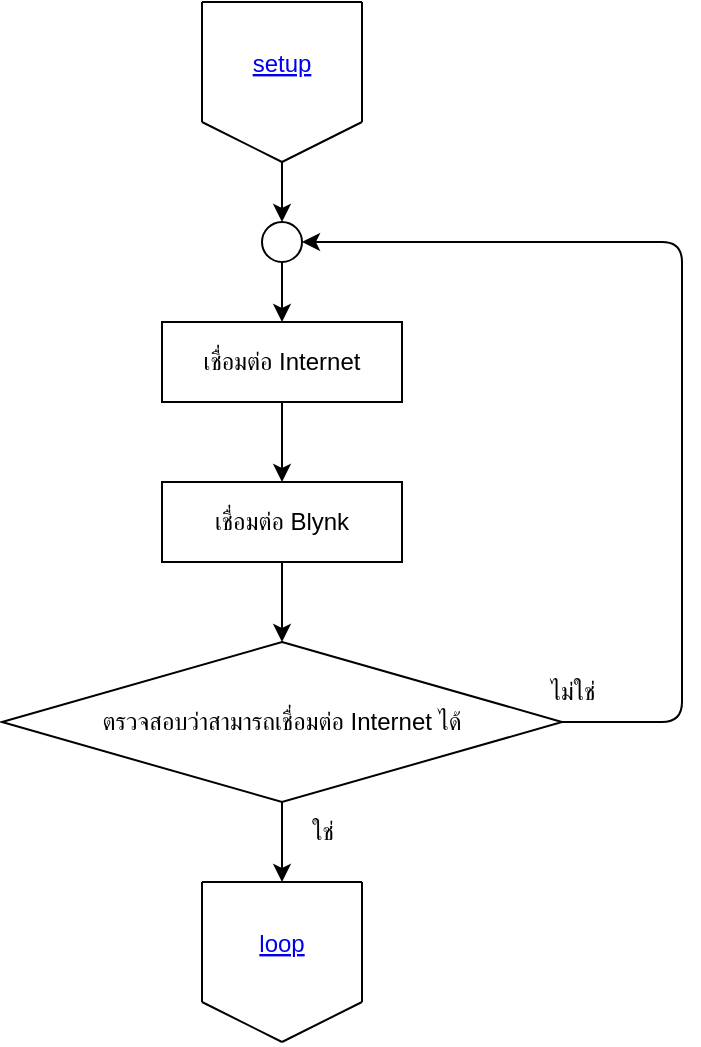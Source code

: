 <mxfile>
    <diagram id="C5RBs43oDa-KdzZeNtuy" name="setup">
        <mxGraphModel dx="1002" dy="637" grid="1" gridSize="10" guides="1" tooltips="1" connect="1" arrows="1" fold="1" page="1" pageScale="1" pageWidth="1200" pageHeight="1600" background="#ffffff" math="0" shadow="0">
            <root>
                <mxCell id="WIyWlLk6GJQsqaUBKTNV-0"/>
                <mxCell id="WIyWlLk6GJQsqaUBKTNV-1" parent="WIyWlLk6GJQsqaUBKTNV-0"/>
                <mxCell id="15" value="" style="edgeStyle=none;html=1;strokeColor=#000000;fontColor=#000000;" parent="WIyWlLk6GJQsqaUBKTNV-1" target="7" edge="1">
                    <mxGeometry relative="1" as="geometry">
                        <mxPoint x="600" y="80" as="sourcePoint"/>
                    </mxGeometry>
                </mxCell>
                <mxCell id="aCJkbSv8LO94Q3y0ZRAy-3" style="edgeStyle=orthogonalEdgeStyle;rounded=0;orthogonalLoop=1;jettySize=auto;html=1;exitX=0;exitY=0.5;exitDx=0;exitDy=0;entryX=0.5;entryY=0;entryDx=0;entryDy=0;" parent="WIyWlLk6GJQsqaUBKTNV-1" edge="1">
                    <mxGeometry relative="1" as="geometry">
                        <mxPoint x="320" y="220" as="sourcePoint"/>
                    </mxGeometry>
                </mxCell>
                <mxCell id="aCJkbSv8LO94Q3y0ZRAy-4" style="edgeStyle=orthogonalEdgeStyle;rounded=0;orthogonalLoop=1;jettySize=auto;html=1;exitX=1;exitY=0.5;exitDx=0;exitDy=0;entryX=0.5;entryY=0;entryDx=0;entryDy=0;" parent="WIyWlLk6GJQsqaUBKTNV-1" edge="1">
                    <mxGeometry relative="1" as="geometry">
                        <mxPoint x="420" y="220" as="sourcePoint"/>
                    </mxGeometry>
                </mxCell>
                <mxCell id="aCJkbSv8LO94Q3y0ZRAy-6" style="edgeStyle=orthogonalEdgeStyle;rounded=0;orthogonalLoop=1;jettySize=auto;html=1;exitX=0.5;exitY=1;exitDx=0;exitDy=0;entryX=0;entryY=0.5;entryDx=0;entryDy=0;" parent="WIyWlLk6GJQsqaUBKTNV-1" edge="1">
                    <mxGeometry relative="1" as="geometry">
                        <mxPoint x="230" y="320" as="sourcePoint"/>
                    </mxGeometry>
                </mxCell>
                <mxCell id="aCJkbSv8LO94Q3y0ZRAy-7" style="edgeStyle=orthogonalEdgeStyle;rounded=0;orthogonalLoop=1;jettySize=auto;html=1;exitX=0.5;exitY=1;exitDx=0;exitDy=0;entryX=1;entryY=0.5;entryDx=0;entryDy=0;" parent="WIyWlLk6GJQsqaUBKTNV-1" edge="1">
                    <mxGeometry relative="1" as="geometry">
                        <mxPoint x="510" y="320" as="sourcePoint"/>
                    </mxGeometry>
                </mxCell>
                <mxCell id="tXzw4CHHxQ6zLcmIqO2F-0" style="edgeStyle=orthogonalEdgeStyle;rounded=0;orthogonalLoop=1;jettySize=auto;html=1;exitX=0;exitY=0.5;exitDx=0;exitDy=0;entryX=0.5;entryY=0;entryDx=0;entryDy=0;" parent="WIyWlLk6GJQsqaUBKTNV-1" edge="1">
                    <mxGeometry relative="1" as="geometry">
                        <mxPoint x="470" y="560" as="sourcePoint"/>
                    </mxGeometry>
                </mxCell>
                <mxCell id="tXzw4CHHxQ6zLcmIqO2F-1" style="edgeStyle=orthogonalEdgeStyle;rounded=0;orthogonalLoop=1;jettySize=auto;html=1;exitX=1;exitY=0.5;exitDx=0;exitDy=0;entryX=0.5;entryY=0;entryDx=0;entryDy=0;" parent="WIyWlLk6GJQsqaUBKTNV-1" edge="1">
                    <mxGeometry relative="1" as="geometry">
                        <mxPoint x="490" y="560" as="sourcePoint"/>
                    </mxGeometry>
                </mxCell>
                <mxCell id="tXzw4CHHxQ6zLcmIqO2F-3" style="edgeStyle=orthogonalEdgeStyle;rounded=0;orthogonalLoop=1;jettySize=auto;html=1;exitX=0.5;exitY=1;exitDx=0;exitDy=0;entryX=0.5;entryY=0;entryDx=0;entryDy=0;" parent="WIyWlLk6GJQsqaUBKTNV-1" edge="1">
                    <mxGeometry relative="1" as="geometry">
                        <mxPoint x="370" y="840" as="sourcePoint"/>
                    </mxGeometry>
                </mxCell>
                <mxCell id="tXzw4CHHxQ6zLcmIqO2F-7" style="edgeStyle=orthogonalEdgeStyle;rounded=0;orthogonalLoop=1;jettySize=auto;html=1;exitX=0.5;exitY=1;exitDx=0;exitDy=0;entryX=0.5;entryY=0;entryDx=0;entryDy=0;" parent="WIyWlLk6GJQsqaUBKTNV-1" edge="1">
                    <mxGeometry relative="1" as="geometry">
                        <mxPoint x="370" y="820" as="targetPoint"/>
                    </mxGeometry>
                </mxCell>
                <mxCell id="tXzw4CHHxQ6zLcmIqO2F-9" style="edgeStyle=orthogonalEdgeStyle;rounded=0;orthogonalLoop=1;jettySize=auto;html=1;exitX=0.5;exitY=1;exitDx=0;exitDy=0;entryX=1;entryY=0.5;entryDx=0;entryDy=0;" parent="WIyWlLk6GJQsqaUBKTNV-1" edge="1">
                    <mxGeometry relative="1" as="geometry">
                        <mxPoint x="380" y="830" as="targetPoint"/>
                    </mxGeometry>
                </mxCell>
                <mxCell id="tXzw4CHHxQ6zLcmIqO2F-11" style="edgeStyle=orthogonalEdgeStyle;rounded=0;orthogonalLoop=1;jettySize=auto;html=1;exitX=0.5;exitY=1;exitDx=0;exitDy=0;entryX=1;entryY=0.5;entryDx=0;entryDy=0;" parent="WIyWlLk6GJQsqaUBKTNV-1" edge="1">
                    <mxGeometry relative="1" as="geometry">
                        <mxPoint x="380" y="830" as="targetPoint"/>
                    </mxGeometry>
                </mxCell>
                <mxCell id="tXzw4CHHxQ6zLcmIqO2F-13" style="edgeStyle=orthogonalEdgeStyle;rounded=0;orthogonalLoop=1;jettySize=auto;html=1;exitX=0.5;exitY=1;exitDx=0;exitDy=0;entryX=0.5;entryY=0;entryDx=0;entryDy=0;" parent="WIyWlLk6GJQsqaUBKTNV-1" edge="1">
                    <mxGeometry relative="1" as="geometry">
                        <mxPoint x="370" y="940" as="sourcePoint"/>
                    </mxGeometry>
                </mxCell>
                <mxCell id="tXzw4CHHxQ6zLcmIqO2F-36" style="edgeStyle=orthogonalEdgeStyle;rounded=0;orthogonalLoop=1;jettySize=auto;html=1;exitX=0.5;exitY=1;exitDx=0;exitDy=0;" parent="WIyWlLk6GJQsqaUBKTNV-1" edge="1">
                    <mxGeometry relative="1" as="geometry">
                        <mxPoint x="370" y="1075" as="sourcePoint"/>
                    </mxGeometry>
                </mxCell>
                <mxCell id="tXzw4CHHxQ6zLcmIqO2F-23" style="edgeStyle=orthogonalEdgeStyle;rounded=0;orthogonalLoop=1;jettySize=auto;html=1;exitX=1;exitY=0.5;exitDx=0;exitDy=0;entryX=0.5;entryY=0;entryDx=0;entryDy=0;" parent="WIyWlLk6GJQsqaUBKTNV-1" edge="1">
                    <mxGeometry relative="1" as="geometry">
                        <mxPoint x="480" y="550" as="targetPoint"/>
                    </mxGeometry>
                </mxCell>
                <mxCell id="tXzw4CHHxQ6zLcmIqO2F-24" style="edgeStyle=orthogonalEdgeStyle;rounded=0;orthogonalLoop=1;jettySize=auto;html=1;exitX=0.5;exitY=1;exitDx=0;exitDy=0;entryX=0;entryY=0.5;entryDx=0;entryDy=0;" parent="WIyWlLk6GJQsqaUBKTNV-1" edge="1">
                    <mxGeometry relative="1" as="geometry">
                        <mxPoint x="270" y="910" as="targetPoint"/>
                        <Array as="points">
                            <mxPoint x="370" y="530"/>
                            <mxPoint x="230" y="530"/>
                            <mxPoint x="230" y="910"/>
                        </Array>
                    </mxGeometry>
                </mxCell>
                <mxCell id="tXzw4CHHxQ6zLcmIqO2F-28" style="edgeStyle=orthogonalEdgeStyle;rounded=0;orthogonalLoop=1;jettySize=auto;html=1;exitX=1;exitY=0.5;exitDx=0;exitDy=0;entryX=0.5;entryY=0;entryDx=0;entryDy=0;" parent="WIyWlLk6GJQsqaUBKTNV-1" edge="1">
                    <mxGeometry relative="1" as="geometry">
                        <mxPoint x="690" y="720" as="targetPoint"/>
                    </mxGeometry>
                </mxCell>
                <mxCell id="tXzw4CHHxQ6zLcmIqO2F-29" style="edgeStyle=orthogonalEdgeStyle;rounded=0;orthogonalLoop=1;jettySize=auto;html=1;exitX=0;exitY=0.5;exitDx=0;exitDy=0;entryX=0.5;entryY=0;entryDx=0;entryDy=0;" parent="WIyWlLk6GJQsqaUBKTNV-1" edge="1">
                    <mxGeometry relative="1" as="geometry">
                        <mxPoint x="520" y="720" as="targetPoint"/>
                    </mxGeometry>
                </mxCell>
                <mxCell id="10" value="" style="edgeStyle=none;html=1;strokeColor=#000000;fontColor=#000000;" parent="WIyWlLk6GJQsqaUBKTNV-1" source="3" target="8" edge="1">
                    <mxGeometry relative="1" as="geometry"/>
                </mxCell>
                <mxCell id="3" value="เชื่อมต่อ Internet" style="whiteSpace=wrap;html=1;strokeColor=#000000;fontColor=#000000;fillColor=none;" parent="WIyWlLk6GJQsqaUBKTNV-1" vertex="1">
                    <mxGeometry x="540" y="160" width="120" height="40" as="geometry"/>
                </mxCell>
                <mxCell id="13" value="" style="edgeStyle=none;html=1;strokeColor=#000000;fontColor=#000000;entryX=1;entryY=0.5;entryDx=0;entryDy=0;" parent="WIyWlLk6GJQsqaUBKTNV-1" source="5" target="7" edge="1">
                    <mxGeometry relative="1" as="geometry">
                        <mxPoint x="840" y="180.914" as="targetPoint"/>
                        <Array as="points">
                            <mxPoint x="800" y="360"/>
                            <mxPoint x="800" y="120"/>
                        </Array>
                    </mxGeometry>
                </mxCell>
                <mxCell id="06qZiRuenB6i1UtKVPRj-24" value="" style="edgeStyle=none;html=1;strokeColor=#000000;fontColor=#000000;" parent="WIyWlLk6GJQsqaUBKTNV-1" source="5" edge="1">
                    <mxGeometry relative="1" as="geometry">
                        <mxPoint x="600" y="440" as="targetPoint"/>
                    </mxGeometry>
                </mxCell>
                <mxCell id="5" value="&lt;font color=&quot;#000000&quot;&gt;ตรวจสอบว่าสามารถเชื่อมต่อ Internet ได้&lt;/font&gt;" style="rhombus;whiteSpace=wrap;html=1;labelBackgroundColor=none;strokeColor=#000000;fillColor=none;" parent="WIyWlLk6GJQsqaUBKTNV-1" vertex="1">
                    <mxGeometry x="460" y="320" width="280" height="80" as="geometry"/>
                </mxCell>
                <mxCell id="17" value="" style="edgeStyle=none;html=1;strokeColor=#000000;fontColor=#000000;entryX=0.5;entryY=0;entryDx=0;entryDy=0;" parent="WIyWlLk6GJQsqaUBKTNV-1" source="7" target="3" edge="1">
                    <mxGeometry relative="1" as="geometry">
                        <mxPoint x="640" y="140" as="targetPoint"/>
                    </mxGeometry>
                </mxCell>
                <mxCell id="7" value="" style="ellipse;whiteSpace=wrap;html=1;labelBackgroundColor=none;strokeColor=#000000;fontColor=#000000;fillColor=none;" parent="WIyWlLk6GJQsqaUBKTNV-1" vertex="1">
                    <mxGeometry x="590" y="110" width="20" height="20" as="geometry"/>
                </mxCell>
                <mxCell id="11" value="" style="edgeStyle=none;html=1;strokeColor=#000000;fontColor=#000000;" parent="WIyWlLk6GJQsqaUBKTNV-1" source="8" target="5" edge="1">
                    <mxGeometry relative="1" as="geometry"/>
                </mxCell>
                <mxCell id="8" value="เชื่อมต่อ Blynk" style="whiteSpace=wrap;html=1;strokeColor=#000000;fontColor=#000000;fillColor=none;" parent="WIyWlLk6GJQsqaUBKTNV-1" vertex="1">
                    <mxGeometry x="540" y="240" width="120" height="40" as="geometry"/>
                </mxCell>
                <mxCell id="14" value="ไม่ใช่" style="text;html=1;align=center;verticalAlign=middle;resizable=0;points=[];autosize=1;strokeColor=none;fillColor=none;fontColor=#000000;" parent="WIyWlLk6GJQsqaUBKTNV-1" vertex="1">
                    <mxGeometry x="720" y="330" width="50" height="30" as="geometry"/>
                </mxCell>
                <mxCell id="21" value="ใช่" style="text;html=1;align=center;verticalAlign=middle;resizable=0;points=[];autosize=1;strokeColor=none;fillColor=none;fontColor=#000000;" parent="WIyWlLk6GJQsqaUBKTNV-1" vertex="1">
                    <mxGeometry x="600" y="400" width="40" height="30" as="geometry"/>
                </mxCell>
                <mxCell id="06qZiRuenB6i1UtKVPRj-40" value="" style="group" parent="WIyWlLk6GJQsqaUBKTNV-1" vertex="1" connectable="0">
                    <mxGeometry x="560" y="440" width="80" height="80" as="geometry"/>
                </mxCell>
                <mxCell id="06qZiRuenB6i1UtKVPRj-25" value="" style="edgeStyle=none;orthogonalLoop=1;jettySize=auto;html=1;strokeColor=#000000;fontColor=#000000;endArrow=none;endFill=0;" parent="06qZiRuenB6i1UtKVPRj-40" edge="1">
                    <mxGeometry width="80" relative="1" as="geometry">
                        <mxPoint as="sourcePoint"/>
                        <mxPoint x="80" as="targetPoint"/>
                        <Array as="points"/>
                    </mxGeometry>
                </mxCell>
                <mxCell id="06qZiRuenB6i1UtKVPRj-26" value="" style="edgeStyle=none;orthogonalLoop=1;jettySize=auto;html=1;strokeColor=#000000;fontColor=#000000;endArrow=none;endFill=0;" parent="06qZiRuenB6i1UtKVPRj-40" edge="1">
                    <mxGeometry width="80" relative="1" as="geometry">
                        <mxPoint x="80" as="sourcePoint"/>
                        <mxPoint x="80" y="60" as="targetPoint"/>
                        <Array as="points"/>
                    </mxGeometry>
                </mxCell>
                <mxCell id="06qZiRuenB6i1UtKVPRj-27" value="" style="edgeStyle=none;orthogonalLoop=1;jettySize=auto;html=1;strokeColor=#000000;fontColor=#000000;endArrow=none;endFill=0;" parent="06qZiRuenB6i1UtKVPRj-40" edge="1">
                    <mxGeometry width="80" relative="1" as="geometry">
                        <mxPoint x="2.274e-13" as="sourcePoint"/>
                        <mxPoint x="2.274e-13" y="60" as="targetPoint"/>
                        <Array as="points"/>
                    </mxGeometry>
                </mxCell>
                <mxCell id="06qZiRuenB6i1UtKVPRj-28" value="" style="edgeStyle=none;orthogonalLoop=1;jettySize=auto;html=1;strokeColor=#000000;fontColor=#000000;endArrow=none;endFill=0;" parent="06qZiRuenB6i1UtKVPRj-40" edge="1">
                    <mxGeometry width="80" relative="1" as="geometry">
                        <mxPoint y="60" as="sourcePoint"/>
                        <mxPoint x="40" y="80" as="targetPoint"/>
                        <Array as="points"/>
                    </mxGeometry>
                </mxCell>
                <mxCell id="06qZiRuenB6i1UtKVPRj-29" value="" style="edgeStyle=none;orthogonalLoop=1;jettySize=auto;html=1;strokeColor=#000000;fontColor=#000000;endArrow=none;endFill=0;" parent="06qZiRuenB6i1UtKVPRj-40" edge="1">
                    <mxGeometry width="80" relative="1" as="geometry">
                        <mxPoint x="80" y="60" as="sourcePoint"/>
                        <mxPoint x="40" y="80" as="targetPoint"/>
                        <Array as="points"/>
                    </mxGeometry>
                </mxCell>
                <UserObject label="loop" link="data:page/id,OIhiN7b-ls3b1Ll7mxuB" id="06qZiRuenB6i1UtKVPRj-48">
                    <mxCell style="fontColor=#0000EE;fontStyle=4;rounded=1;overflow=hidden;spacing=10;labelBackgroundColor=none;comic=0;pointerEvents=1;strokeColor=none;fillColor=none;" parent="06qZiRuenB6i1UtKVPRj-40" vertex="1">
                        <mxGeometry x="5" y="10" width="70" height="40" as="geometry"/>
                    </mxCell>
                </UserObject>
                <mxCell id="3zwNLLw8ocevJoZcn8MB-23" value="" style="group;rounded=0;labelBackgroundColor=none;comic=0;pointerEvents=1;strokeColor=none;fontColor=#000000;fillColor=none;" parent="WIyWlLk6GJQsqaUBKTNV-1" vertex="1" connectable="0">
                    <mxGeometry x="560.0" width="80" height="80" as="geometry"/>
                </mxCell>
                <mxCell id="3zwNLLw8ocevJoZcn8MB-24" value="" style="edgeStyle=none;orthogonalLoop=1;jettySize=auto;html=1;strokeColor=#000000;fontColor=#000000;endArrow=none;endFill=0;" parent="3zwNLLw8ocevJoZcn8MB-23" edge="1">
                    <mxGeometry width="80" relative="1" as="geometry">
                        <mxPoint as="sourcePoint"/>
                        <mxPoint x="80" as="targetPoint"/>
                        <Array as="points"/>
                    </mxGeometry>
                </mxCell>
                <mxCell id="3zwNLLw8ocevJoZcn8MB-25" value="" style="edgeStyle=none;orthogonalLoop=1;jettySize=auto;html=1;strokeColor=#000000;fontColor=#000000;endArrow=none;endFill=0;" parent="3zwNLLw8ocevJoZcn8MB-23" edge="1">
                    <mxGeometry width="80" relative="1" as="geometry">
                        <mxPoint x="80" as="sourcePoint"/>
                        <mxPoint x="80" y="60" as="targetPoint"/>
                        <Array as="points"/>
                    </mxGeometry>
                </mxCell>
                <mxCell id="3zwNLLw8ocevJoZcn8MB-26" value="" style="edgeStyle=none;orthogonalLoop=1;jettySize=auto;html=1;strokeColor=#000000;fontColor=#000000;endArrow=none;endFill=0;" parent="3zwNLLw8ocevJoZcn8MB-23" edge="1">
                    <mxGeometry width="80" relative="1" as="geometry">
                        <mxPoint x="2.274e-13" as="sourcePoint"/>
                        <mxPoint x="2.274e-13" y="60" as="targetPoint"/>
                        <Array as="points"/>
                    </mxGeometry>
                </mxCell>
                <mxCell id="3zwNLLw8ocevJoZcn8MB-27" value="" style="edgeStyle=none;orthogonalLoop=1;jettySize=auto;html=1;strokeColor=#000000;fontColor=#000000;endArrow=none;endFill=0;" parent="3zwNLLw8ocevJoZcn8MB-23" edge="1">
                    <mxGeometry width="80" relative="1" as="geometry">
                        <mxPoint y="60" as="sourcePoint"/>
                        <mxPoint x="40" y="80" as="targetPoint"/>
                        <Array as="points"/>
                    </mxGeometry>
                </mxCell>
                <mxCell id="3zwNLLw8ocevJoZcn8MB-28" value="" style="edgeStyle=none;orthogonalLoop=1;jettySize=auto;html=1;strokeColor=#000000;fontColor=#000000;endArrow=none;endFill=0;" parent="3zwNLLw8ocevJoZcn8MB-23" edge="1">
                    <mxGeometry width="80" relative="1" as="geometry">
                        <mxPoint x="80" y="60" as="sourcePoint"/>
                        <mxPoint x="40" y="80" as="targetPoint"/>
                        <Array as="points"/>
                    </mxGeometry>
                </mxCell>
                <UserObject label="setup" link="data:page/id,C5RBs43oDa-KdzZeNtuy" id="3zwNLLw8ocevJoZcn8MB-29">
                    <mxCell style="fontColor=#0000EE;fontStyle=4;rounded=1;overflow=hidden;spacing=10;labelBackgroundColor=none;comic=0;pointerEvents=1;strokeColor=none;fillColor=none;" parent="3zwNLLw8ocevJoZcn8MB-23" vertex="1">
                        <mxGeometry x="5" y="10" width="70" height="40" as="geometry"/>
                    </mxCell>
                </UserObject>
            </root>
        </mxGraphModel>
    </diagram>
    <diagram id="OIhiN7b-ls3b1Ll7mxuB" name="loop">
        <mxGraphModel dx="1002" dy="637" grid="1" gridSize="10" guides="1" tooltips="1" connect="1" arrows="1" fold="1" page="1" pageScale="1" pageWidth="1200" pageHeight="1600" background="#ffffff" math="0" shadow="0">
            <root>
                <mxCell id="0"/>
                <mxCell id="1" parent="0"/>
                <mxCell id="2nrewPuxagESi4A0JS5W-8" value="ตรวจสอบว่ามีการสั่งให้เครื่องทำงาน" style="rhombus;whiteSpace=wrap;html=1;rounded=0;labelBackgroundColor=none;comic=0;pointerEvents=1;strokeColor=#000000;fontColor=#000000;fillColor=none;" parent="1" vertex="1">
                    <mxGeometry x="480" y="240" width="240" height="80" as="geometry"/>
                </mxCell>
                <mxCell id="mc0gVHFHQidZGheKmnIM-3" value="" style="edgeStyle=none;html=1;strokeColor=#000000;fontColor=#000000;endArrow=classic;endFill=1;" parent="1" source="IvUde-kPsU40XrBSAONk-1" target="mc0gVHFHQidZGheKmnIM-2" edge="1">
                    <mxGeometry relative="1" as="geometry"/>
                </mxCell>
                <mxCell id="IvUde-kPsU40XrBSAONk-1" value="" style="ellipse;whiteSpace=wrap;html=1;labelBackgroundColor=none;strokeColor=#000000;fontColor=#000000;fillColor=none;" parent="1" vertex="1">
                    <mxGeometry x="590" y="110" width="20" height="20" as="geometry"/>
                </mxCell>
                <mxCell id="wPpmUNiwoSYGm-I7m8Og-2" value="" style="edgeStyle=none;html=1;strokeColor=#000000;fontColor=#000000;endArrow=classic;endFill=1;" parent="1" target="IvUde-kPsU40XrBSAONk-1" edge="1">
                    <mxGeometry relative="1" as="geometry">
                        <mxPoint x="600" y="80" as="sourcePoint"/>
                    </mxGeometry>
                </mxCell>
                <mxCell id="mc0gVHFHQidZGheKmnIM-4" value="" style="edgeStyle=none;html=1;strokeColor=#000000;fontColor=#000000;endArrow=classic;endFill=1;" parent="1" source="mc0gVHFHQidZGheKmnIM-2" target="2nrewPuxagESi4A0JS5W-8" edge="1">
                    <mxGeometry relative="1" as="geometry"/>
                </mxCell>
                <mxCell id="mc0gVHFHQidZGheKmnIM-2" value="ดึง Blynk event" style="whiteSpace=wrap;html=1;rounded=0;labelBackgroundColor=none;comic=0;pointerEvents=1;strokeColor=#000000;fontColor=#000000;fillColor=none;" parent="1" vertex="1">
                    <mxGeometry x="540" y="160" width="120" height="40" as="geometry"/>
                </mxCell>
                <mxCell id="dFOlZIgW4vrfSQvFEFT5-1" value="" style="edgeStyle=none;html=1;strokeColor=#000000;fontColor=#000000;endArrow=classic;endFill=1;" parent="1" source="mc0gVHFHQidZGheKmnIM-9" edge="1">
                    <mxGeometry relative="1" as="geometry">
                        <mxPoint x="600" y="480" as="targetPoint"/>
                    </mxGeometry>
                </mxCell>
                <mxCell id="mc0gVHFHQidZGheKmnIM-9" value="" style="ellipse;whiteSpace=wrap;html=1;labelBackgroundColor=none;strokeColor=#000000;fontColor=#000000;fillColor=none;" parent="1" vertex="1">
                    <mxGeometry x="590" y="430" width="20" height="20" as="geometry"/>
                </mxCell>
                <mxCell id="ruolNtF75BAieR-mhQ3H-1" value="" style="group;rounded=0;labelBackgroundColor=none;comic=0;pointerEvents=1;strokeColor=none;fontColor=#000000;fillColor=none;" parent="1" vertex="1" connectable="0">
                    <mxGeometry x="720" y="320" width="80" height="80" as="geometry"/>
                </mxCell>
                <mxCell id="ruolNtF75BAieR-mhQ3H-2" value="" style="edgeStyle=none;orthogonalLoop=1;jettySize=auto;html=1;strokeColor=#000000;fontColor=#000000;endArrow=none;endFill=0;" parent="ruolNtF75BAieR-mhQ3H-1" edge="1">
                    <mxGeometry width="80" relative="1" as="geometry">
                        <mxPoint as="sourcePoint"/>
                        <mxPoint x="80" as="targetPoint"/>
                        <Array as="points"/>
                    </mxGeometry>
                </mxCell>
                <mxCell id="ruolNtF75BAieR-mhQ3H-3" value="" style="edgeStyle=none;orthogonalLoop=1;jettySize=auto;html=1;strokeColor=#000000;fontColor=#000000;endArrow=none;endFill=0;" parent="ruolNtF75BAieR-mhQ3H-1" edge="1">
                    <mxGeometry width="80" relative="1" as="geometry">
                        <mxPoint x="80" as="sourcePoint"/>
                        <mxPoint x="80" y="60" as="targetPoint"/>
                        <Array as="points"/>
                    </mxGeometry>
                </mxCell>
                <mxCell id="ruolNtF75BAieR-mhQ3H-4" value="" style="edgeStyle=none;orthogonalLoop=1;jettySize=auto;html=1;strokeColor=#000000;fontColor=#000000;endArrow=none;endFill=0;" parent="ruolNtF75BAieR-mhQ3H-1" edge="1">
                    <mxGeometry width="80" relative="1" as="geometry">
                        <mxPoint x="2.274e-13" as="sourcePoint"/>
                        <mxPoint x="2.274e-13" y="60" as="targetPoint"/>
                        <Array as="points"/>
                    </mxGeometry>
                </mxCell>
                <mxCell id="ruolNtF75BAieR-mhQ3H-5" value="" style="edgeStyle=none;orthogonalLoop=1;jettySize=auto;html=1;strokeColor=#000000;fontColor=#000000;endArrow=none;endFill=0;" parent="ruolNtF75BAieR-mhQ3H-1" edge="1">
                    <mxGeometry width="80" relative="1" as="geometry">
                        <mxPoint y="60" as="sourcePoint"/>
                        <mxPoint x="40" y="80" as="targetPoint"/>
                        <Array as="points"/>
                    </mxGeometry>
                </mxCell>
                <mxCell id="ruolNtF75BAieR-mhQ3H-6" value="" style="edgeStyle=none;orthogonalLoop=1;jettySize=auto;html=1;strokeColor=#000000;fontColor=#000000;endArrow=none;endFill=0;" parent="ruolNtF75BAieR-mhQ3H-1" edge="1">
                    <mxGeometry width="80" relative="1" as="geometry">
                        <mxPoint x="80" y="60" as="sourcePoint"/>
                        <mxPoint x="40" y="80" as="targetPoint"/>
                        <Array as="points"/>
                    </mxGeometry>
                </mxCell>
                <UserObject label="worker" link="data:page/id,VpngHjrRfy6b2MOQ5MaD" id="ruolNtF75BAieR-mhQ3H-7">
                    <mxCell style="fontColor=#0000EE;fontStyle=4;rounded=1;overflow=hidden;spacing=10;labelBackgroundColor=none;comic=0;pointerEvents=1;strokeColor=none;fillColor=none;" parent="ruolNtF75BAieR-mhQ3H-1" vertex="1">
                        <mxGeometry x="5" y="10" width="70" height="40" as="geometry"/>
                    </mxCell>
                </UserObject>
                <mxCell id="ruolNtF75BAieR-mhQ3H-9" value="" style="edgeStyle=none;orthogonalLoop=1;jettySize=auto;html=1;strokeColor=#000000;fontColor=#000000;endArrow=classic;endFill=1;entryX=1;entryY=0.5;entryDx=0;entryDy=0;" parent="1" target="mc0gVHFHQidZGheKmnIM-9" edge="1">
                    <mxGeometry width="80" relative="1" as="geometry">
                        <mxPoint x="760" y="400" as="sourcePoint"/>
                        <mxPoint x="780" y="350" as="targetPoint"/>
                        <Array as="points">
                            <mxPoint x="760" y="440"/>
                        </Array>
                    </mxGeometry>
                </mxCell>
                <mxCell id="kg9m8d9kBToCQCruQPTM-1" value="ไม่ใช่" style="text;html=1;align=center;verticalAlign=middle;resizable=0;points=[];autosize=1;strokeColor=none;fillColor=none;fontColor=#000000;" parent="1" vertex="1">
                    <mxGeometry x="430" y="250" width="50" height="30" as="geometry"/>
                </mxCell>
                <mxCell id="kg9m8d9kBToCQCruQPTM-2" value="ใช่" style="text;html=1;align=center;verticalAlign=middle;resizable=0;points=[];autosize=1;strokeColor=none;fillColor=none;fontColor=#000000;" parent="1" vertex="1">
                    <mxGeometry x="720" y="250" width="40" height="30" as="geometry"/>
                </mxCell>
                <mxCell id="pwA_O0awIdrfBXgaBNyV-5" value="" style="edgeStyle=none;html=1;strokeColor=#000000;fontColor=#000000;endArrow=classic;endFill=1;" parent="1" edge="1">
                    <mxGeometry relative="1" as="geometry">
                        <mxPoint x="280.0" y="360" as="sourcePoint"/>
                    </mxGeometry>
                </mxCell>
                <mxCell id="pwA_O0awIdrfBXgaBNyV-6" value="" style="edgeStyle=none;html=1;strokeColor=#000000;fontColor=#000000;endArrow=classic;endFill=1;" parent="1" edge="1">
                    <mxGeometry relative="1" as="geometry">
                        <mxPoint x="280.0" y="440" as="sourcePoint"/>
                    </mxGeometry>
                </mxCell>
                <mxCell id="pwA_O0awIdrfBXgaBNyV-8" value="" style="edgeStyle=none;orthogonalLoop=1;jettySize=auto;html=1;strokeColor=#000000;fontColor=#000000;endArrow=classic;endFill=1;exitX=1;exitY=0.5;exitDx=0;exitDy=0;" parent="1" source="2nrewPuxagESi4A0JS5W-8" edge="1">
                    <mxGeometry width="80" relative="1" as="geometry">
                        <mxPoint x="520" y="320" as="sourcePoint"/>
                        <mxPoint x="760" y="320" as="targetPoint"/>
                        <Array as="points">
                            <mxPoint x="760" y="280"/>
                        </Array>
                    </mxGeometry>
                </mxCell>
                <mxCell id="kOfetdJDEPYA_H5tTtsi-8" value="" style="group;rounded=0;labelBackgroundColor=none;comic=0;pointerEvents=1;strokeColor=none;fontColor=#000000;fillColor=none;" parent="1" vertex="1" connectable="0">
                    <mxGeometry x="400.0" y="320" width="80" height="80" as="geometry"/>
                </mxCell>
                <mxCell id="kOfetdJDEPYA_H5tTtsi-9" value="" style="edgeStyle=none;orthogonalLoop=1;jettySize=auto;html=1;strokeColor=#000000;fontColor=#000000;endArrow=none;endFill=0;" parent="kOfetdJDEPYA_H5tTtsi-8" edge="1">
                    <mxGeometry width="80" relative="1" as="geometry">
                        <mxPoint as="sourcePoint"/>
                        <mxPoint x="80" as="targetPoint"/>
                        <Array as="points"/>
                    </mxGeometry>
                </mxCell>
                <mxCell id="kOfetdJDEPYA_H5tTtsi-10" value="" style="edgeStyle=none;orthogonalLoop=1;jettySize=auto;html=1;strokeColor=#000000;fontColor=#000000;endArrow=none;endFill=0;" parent="kOfetdJDEPYA_H5tTtsi-8" edge="1">
                    <mxGeometry width="80" relative="1" as="geometry">
                        <mxPoint x="80" as="sourcePoint"/>
                        <mxPoint x="80" y="60" as="targetPoint"/>
                        <Array as="points"/>
                    </mxGeometry>
                </mxCell>
                <mxCell id="kOfetdJDEPYA_H5tTtsi-11" value="" style="edgeStyle=none;orthogonalLoop=1;jettySize=auto;html=1;strokeColor=#000000;fontColor=#000000;endArrow=none;endFill=0;" parent="kOfetdJDEPYA_H5tTtsi-8" edge="1">
                    <mxGeometry width="80" relative="1" as="geometry">
                        <mxPoint x="2.274e-13" as="sourcePoint"/>
                        <mxPoint x="2.274e-13" y="60" as="targetPoint"/>
                        <Array as="points"/>
                    </mxGeometry>
                </mxCell>
                <mxCell id="kOfetdJDEPYA_H5tTtsi-12" value="" style="edgeStyle=none;orthogonalLoop=1;jettySize=auto;html=1;strokeColor=#000000;fontColor=#000000;endArrow=none;endFill=0;" parent="kOfetdJDEPYA_H5tTtsi-8" edge="1">
                    <mxGeometry width="80" relative="1" as="geometry">
                        <mxPoint y="60" as="sourcePoint"/>
                        <mxPoint x="40" y="80" as="targetPoint"/>
                        <Array as="points"/>
                    </mxGeometry>
                </mxCell>
                <mxCell id="kOfetdJDEPYA_H5tTtsi-13" value="" style="edgeStyle=none;orthogonalLoop=1;jettySize=auto;html=1;strokeColor=#000000;fontColor=#000000;endArrow=none;endFill=0;" parent="kOfetdJDEPYA_H5tTtsi-8" edge="1">
                    <mxGeometry width="80" relative="1" as="geometry">
                        <mxPoint x="80" y="60" as="sourcePoint"/>
                        <mxPoint x="40" y="80" as="targetPoint"/>
                        <Array as="points"/>
                    </mxGeometry>
                </mxCell>
                <UserObject label="stop" link="data:page/id,q-V_yNuunB0T4A8bB66b" id="kOfetdJDEPYA_H5tTtsi-14">
                    <mxCell style="fontColor=#0000EE;fontStyle=4;rounded=1;overflow=hidden;spacing=10;labelBackgroundColor=none;comic=0;pointerEvents=1;strokeColor=none;fillColor=none;" parent="kOfetdJDEPYA_H5tTtsi-8" vertex="1">
                        <mxGeometry x="5" y="10" width="70" height="40" as="geometry"/>
                    </mxCell>
                </UserObject>
                <mxCell id="kOfetdJDEPYA_H5tTtsi-16" value="" style="edgeStyle=none;orthogonalLoop=1;jettySize=auto;html=1;strokeColor=#000000;fontColor=#000000;endArrow=classic;endFill=1;exitX=0;exitY=0.5;exitDx=0;exitDy=0;" parent="1" source="2nrewPuxagESi4A0JS5W-8" edge="1">
                    <mxGeometry width="80" relative="1" as="geometry">
                        <mxPoint x="450" y="240" as="sourcePoint"/>
                        <mxPoint x="440" y="320" as="targetPoint"/>
                        <Array as="points">
                            <mxPoint x="440" y="280"/>
                        </Array>
                    </mxGeometry>
                </mxCell>
                <mxCell id="kOfetdJDEPYA_H5tTtsi-18" value="" style="edgeStyle=none;orthogonalLoop=1;jettySize=auto;html=1;strokeColor=#000000;fontColor=#000000;endArrow=classic;endFill=1;entryX=0;entryY=0.5;entryDx=0;entryDy=0;" parent="1" target="mc0gVHFHQidZGheKmnIM-9" edge="1">
                    <mxGeometry width="80" relative="1" as="geometry">
                        <mxPoint x="440" y="400" as="sourcePoint"/>
                        <mxPoint x="620" y="450" as="targetPoint"/>
                        <Array as="points">
                            <mxPoint x="440" y="440"/>
                        </Array>
                    </mxGeometry>
                </mxCell>
                <mxCell id="HU0SidCk1BOCh4XutTSU-1" value="" style="group;rounded=0;labelBackgroundColor=none;comic=0;pointerEvents=1;strokeColor=none;fontColor=#000000;fillColor=none;" parent="1" vertex="1" connectable="0">
                    <mxGeometry x="560.0" y="480" width="80" height="80" as="geometry"/>
                </mxCell>
                <mxCell id="HU0SidCk1BOCh4XutTSU-2" value="" style="edgeStyle=none;orthogonalLoop=1;jettySize=auto;html=1;strokeColor=#000000;fontColor=#000000;endArrow=none;endFill=0;" parent="HU0SidCk1BOCh4XutTSU-1" edge="1">
                    <mxGeometry width="80" relative="1" as="geometry">
                        <mxPoint as="sourcePoint"/>
                        <mxPoint x="80" as="targetPoint"/>
                        <Array as="points"/>
                    </mxGeometry>
                </mxCell>
                <mxCell id="HU0SidCk1BOCh4XutTSU-3" value="" style="edgeStyle=none;orthogonalLoop=1;jettySize=auto;html=1;strokeColor=#000000;fontColor=#000000;endArrow=none;endFill=0;" parent="HU0SidCk1BOCh4XutTSU-1" edge="1">
                    <mxGeometry width="80" relative="1" as="geometry">
                        <mxPoint x="80" as="sourcePoint"/>
                        <mxPoint x="80" y="60" as="targetPoint"/>
                        <Array as="points"/>
                    </mxGeometry>
                </mxCell>
                <mxCell id="HU0SidCk1BOCh4XutTSU-4" value="" style="edgeStyle=none;orthogonalLoop=1;jettySize=auto;html=1;strokeColor=#000000;fontColor=#000000;endArrow=none;endFill=0;" parent="HU0SidCk1BOCh4XutTSU-1" edge="1">
                    <mxGeometry width="80" relative="1" as="geometry">
                        <mxPoint x="2.274e-13" as="sourcePoint"/>
                        <mxPoint x="2.274e-13" y="60" as="targetPoint"/>
                        <Array as="points"/>
                    </mxGeometry>
                </mxCell>
                <mxCell id="HU0SidCk1BOCh4XutTSU-5" value="" style="edgeStyle=none;orthogonalLoop=1;jettySize=auto;html=1;strokeColor=#000000;fontColor=#000000;endArrow=none;endFill=0;" parent="HU0SidCk1BOCh4XutTSU-1" edge="1">
                    <mxGeometry width="80" relative="1" as="geometry">
                        <mxPoint y="60" as="sourcePoint"/>
                        <mxPoint x="40" y="80" as="targetPoint"/>
                        <Array as="points"/>
                    </mxGeometry>
                </mxCell>
                <mxCell id="HU0SidCk1BOCh4XutTSU-6" value="" style="edgeStyle=none;orthogonalLoop=1;jettySize=auto;html=1;strokeColor=#000000;fontColor=#000000;endArrow=none;endFill=0;" parent="HU0SidCk1BOCh4XutTSU-1" edge="1">
                    <mxGeometry width="80" relative="1" as="geometry">
                        <mxPoint x="80" y="60" as="sourcePoint"/>
                        <mxPoint x="40" y="80" as="targetPoint"/>
                        <Array as="points"/>
                    </mxGeometry>
                </mxCell>
                <UserObject label="sync" link="data:page/id,JugdZq-qkaNkuyotSKwE" id="HU0SidCk1BOCh4XutTSU-7">
                    <mxCell style="fontColor=#0000EE;fontStyle=4;rounded=1;overflow=hidden;spacing=10;labelBackgroundColor=none;comic=0;pointerEvents=1;strokeColor=none;fillColor=none;" parent="HU0SidCk1BOCh4XutTSU-1" vertex="1">
                        <mxGeometry x="5" y="10" width="70" height="40" as="geometry"/>
                    </mxCell>
                </UserObject>
                <mxCell id="dFOlZIgW4vrfSQvFEFT5-7" value="" style="edgeStyle=none;html=1;strokeColor=#000000;fontColor=#000000;endArrow=classic;endFill=1;entryX=0;entryY=0.5;entryDx=0;entryDy=0;" parent="1" source="dFOlZIgW4vrfSQvFEFT5-2" target="IvUde-kPsU40XrBSAONk-1" edge="1">
                    <mxGeometry relative="1" as="geometry">
                        <mxPoint x="280" y="640" as="targetPoint"/>
                        <Array as="points">
                            <mxPoint x="360" y="640"/>
                            <mxPoint x="360" y="120"/>
                        </Array>
                    </mxGeometry>
                </mxCell>
                <mxCell id="dFOlZIgW4vrfSQvFEFT5-9" value="" style="edgeStyle=none;html=1;strokeColor=#000000;fontColor=#000000;endArrow=classic;endFill=1;" parent="1" source="dFOlZIgW4vrfSQvFEFT5-2" edge="1">
                    <mxGeometry relative="1" as="geometry">
                        <mxPoint x="600" y="720" as="targetPoint"/>
                    </mxGeometry>
                </mxCell>
                <mxCell id="dFOlZIgW4vrfSQvFEFT5-2" value="ตรวจสอบว่ามีการสั่ง restart" style="rhombus;whiteSpace=wrap;html=1;rounded=0;labelBackgroundColor=none;comic=0;pointerEvents=1;strokeColor=#000000;fontColor=#000000;fillColor=none;" parent="1" vertex="1">
                    <mxGeometry x="480" y="600" width="240" height="80" as="geometry"/>
                </mxCell>
                <mxCell id="dFOlZIgW4vrfSQvFEFT5-3" value="" style="edgeStyle=none;orthogonalLoop=1;jettySize=auto;html=1;strokeColor=#000000;fontColor=#000000;endArrow=classic;endFill=1;entryX=0.5;entryY=0;entryDx=0;entryDy=0;" parent="1" target="dFOlZIgW4vrfSQvFEFT5-2" edge="1">
                    <mxGeometry width="80" relative="1" as="geometry">
                        <mxPoint x="600" y="560" as="sourcePoint"/>
                        <mxPoint x="700" y="520" as="targetPoint"/>
                        <Array as="points"/>
                    </mxGeometry>
                </mxCell>
                <mxCell id="dFOlZIgW4vrfSQvFEFT5-4" value="ใช่" style="text;html=1;align=center;verticalAlign=middle;resizable=0;points=[];autosize=1;strokeColor=none;fillColor=none;fontColor=#000000;" parent="1" vertex="1">
                    <mxGeometry x="600" y="680" width="40" height="30" as="geometry"/>
                </mxCell>
                <mxCell id="dFOlZIgW4vrfSQvFEFT5-5" value="ไม่ใช่" style="text;html=1;align=center;verticalAlign=middle;resizable=0;points=[];autosize=1;strokeColor=none;fillColor=none;fontColor=#000000;" parent="1" vertex="1">
                    <mxGeometry x="430" y="610" width="50" height="30" as="geometry"/>
                </mxCell>
                <mxCell id="ykaP3m9eFzwALk2MjJVZ-3" value="" style="edgeStyle=none;html=1;strokeColor=#000000;fontColor=#000000;endArrow=classic;endFill=1;" parent="1" source="ykaP3m9eFzwALk2MjJVZ-1" target="ykaP3m9eFzwALk2MjJVZ-2" edge="1">
                    <mxGeometry relative="1" as="geometry"/>
                </mxCell>
                <mxCell id="ykaP3m9eFzwALk2MjJVZ-1" value="หยุดการทำงานทุกปั๊ม" style="whiteSpace=wrap;html=1;rounded=0;labelBackgroundColor=none;comic=0;pointerEvents=1;strokeColor=#000000;fontColor=#000000;fillColor=none;" parent="1" vertex="1">
                    <mxGeometry x="540" y="720" width="120" height="40" as="geometry"/>
                </mxCell>
                <mxCell id="ykaP3m9eFzwALk2MjJVZ-12" value="" style="edgeStyle=none;html=1;strokeColor=#000000;fontColor=#000000;endArrow=classic;endFill=1;" parent="1" source="ykaP3m9eFzwALk2MjJVZ-2" edge="1">
                    <mxGeometry relative="1" as="geometry">
                        <mxPoint x="600" y="880" as="targetPoint"/>
                    </mxGeometry>
                </mxCell>
                <mxCell id="ykaP3m9eFzwALk2MjJVZ-2" value="restart" style="whiteSpace=wrap;html=1;rounded=0;labelBackgroundColor=none;comic=0;pointerEvents=1;strokeColor=#000000;fontColor=#000000;fillColor=none;" parent="1" vertex="1">
                    <mxGeometry x="540" y="800" width="120" height="40" as="geometry"/>
                </mxCell>
                <mxCell id="ykaP3m9eFzwALk2MjJVZ-4" value="" style="group;rounded=0;labelBackgroundColor=none;comic=0;pointerEvents=1;strokeColor=none;fontColor=#000000;fillColor=none;" parent="1" vertex="1" connectable="0">
                    <mxGeometry x="560.0" y="880" width="80" height="80" as="geometry"/>
                </mxCell>
                <mxCell id="ykaP3m9eFzwALk2MjJVZ-5" value="" style="edgeStyle=none;orthogonalLoop=1;jettySize=auto;html=1;strokeColor=#000000;fontColor=#000000;endArrow=none;endFill=0;" parent="ykaP3m9eFzwALk2MjJVZ-4" edge="1">
                    <mxGeometry width="80" relative="1" as="geometry">
                        <mxPoint as="sourcePoint"/>
                        <mxPoint x="80" as="targetPoint"/>
                        <Array as="points"/>
                    </mxGeometry>
                </mxCell>
                <mxCell id="ykaP3m9eFzwALk2MjJVZ-6" value="" style="edgeStyle=none;orthogonalLoop=1;jettySize=auto;html=1;strokeColor=#000000;fontColor=#000000;endArrow=none;endFill=0;" parent="ykaP3m9eFzwALk2MjJVZ-4" edge="1">
                    <mxGeometry width="80" relative="1" as="geometry">
                        <mxPoint x="80" as="sourcePoint"/>
                        <mxPoint x="80" y="60" as="targetPoint"/>
                        <Array as="points"/>
                    </mxGeometry>
                </mxCell>
                <mxCell id="ykaP3m9eFzwALk2MjJVZ-7" value="" style="edgeStyle=none;orthogonalLoop=1;jettySize=auto;html=1;strokeColor=#000000;fontColor=#000000;endArrow=none;endFill=0;" parent="ykaP3m9eFzwALk2MjJVZ-4" edge="1">
                    <mxGeometry width="80" relative="1" as="geometry">
                        <mxPoint x="2.274e-13" as="sourcePoint"/>
                        <mxPoint x="2.274e-13" y="60" as="targetPoint"/>
                        <Array as="points"/>
                    </mxGeometry>
                </mxCell>
                <mxCell id="ykaP3m9eFzwALk2MjJVZ-8" value="" style="edgeStyle=none;orthogonalLoop=1;jettySize=auto;html=1;strokeColor=#000000;fontColor=#000000;endArrow=none;endFill=0;" parent="ykaP3m9eFzwALk2MjJVZ-4" edge="1">
                    <mxGeometry width="80" relative="1" as="geometry">
                        <mxPoint y="60" as="sourcePoint"/>
                        <mxPoint x="40" y="80" as="targetPoint"/>
                        <Array as="points"/>
                    </mxGeometry>
                </mxCell>
                <mxCell id="ykaP3m9eFzwALk2MjJVZ-9" value="" style="edgeStyle=none;orthogonalLoop=1;jettySize=auto;html=1;strokeColor=#000000;fontColor=#000000;endArrow=none;endFill=0;" parent="ykaP3m9eFzwALk2MjJVZ-4" edge="1">
                    <mxGeometry width="80" relative="1" as="geometry">
                        <mxPoint x="80" y="60" as="sourcePoint"/>
                        <mxPoint x="40" y="80" as="targetPoint"/>
                        <Array as="points"/>
                    </mxGeometry>
                </mxCell>
                <UserObject label="setup" link="data:page/id,OIhiN7b-ls3b1Ll7mxuB" id="ykaP3m9eFzwALk2MjJVZ-10">
                    <mxCell style="fontColor=#0000EE;fontStyle=4;rounded=1;overflow=hidden;spacing=10;labelBackgroundColor=none;comic=0;pointerEvents=1;strokeColor=none;fillColor=none;" parent="ykaP3m9eFzwALk2MjJVZ-4" vertex="1">
                        <mxGeometry x="5" y="10" width="70" height="40" as="geometry"/>
                    </mxCell>
                </UserObject>
                <mxCell id="14dnkcNnDXR9VxsXqppN-1" value="" style="group" parent="1" vertex="1" connectable="0">
                    <mxGeometry x="560" width="80" height="80" as="geometry"/>
                </mxCell>
                <mxCell id="14dnkcNnDXR9VxsXqppN-2" value="" style="edgeStyle=none;orthogonalLoop=1;jettySize=auto;html=1;strokeColor=#000000;fontColor=#000000;endArrow=none;endFill=0;" parent="14dnkcNnDXR9VxsXqppN-1" edge="1">
                    <mxGeometry width="80" relative="1" as="geometry">
                        <mxPoint as="sourcePoint"/>
                        <mxPoint x="80" as="targetPoint"/>
                        <Array as="points"/>
                    </mxGeometry>
                </mxCell>
                <mxCell id="14dnkcNnDXR9VxsXqppN-3" value="" style="edgeStyle=none;orthogonalLoop=1;jettySize=auto;html=1;strokeColor=#000000;fontColor=#000000;endArrow=none;endFill=0;" parent="14dnkcNnDXR9VxsXqppN-1" edge="1">
                    <mxGeometry width="80" relative="1" as="geometry">
                        <mxPoint x="80" as="sourcePoint"/>
                        <mxPoint x="80" y="60" as="targetPoint"/>
                        <Array as="points"/>
                    </mxGeometry>
                </mxCell>
                <mxCell id="14dnkcNnDXR9VxsXqppN-4" value="" style="edgeStyle=none;orthogonalLoop=1;jettySize=auto;html=1;strokeColor=#000000;fontColor=#000000;endArrow=none;endFill=0;" parent="14dnkcNnDXR9VxsXqppN-1" edge="1">
                    <mxGeometry width="80" relative="1" as="geometry">
                        <mxPoint x="2.274e-13" as="sourcePoint"/>
                        <mxPoint x="2.274e-13" y="60" as="targetPoint"/>
                        <Array as="points"/>
                    </mxGeometry>
                </mxCell>
                <mxCell id="14dnkcNnDXR9VxsXqppN-5" value="" style="edgeStyle=none;orthogonalLoop=1;jettySize=auto;html=1;strokeColor=#000000;fontColor=#000000;endArrow=none;endFill=0;" parent="14dnkcNnDXR9VxsXqppN-1" edge="1">
                    <mxGeometry width="80" relative="1" as="geometry">
                        <mxPoint y="60" as="sourcePoint"/>
                        <mxPoint x="40" y="80" as="targetPoint"/>
                        <Array as="points"/>
                    </mxGeometry>
                </mxCell>
                <mxCell id="14dnkcNnDXR9VxsXqppN-6" value="" style="edgeStyle=none;orthogonalLoop=1;jettySize=auto;html=1;strokeColor=#000000;fontColor=#000000;endArrow=none;endFill=0;" parent="14dnkcNnDXR9VxsXqppN-1" edge="1">
                    <mxGeometry width="80" relative="1" as="geometry">
                        <mxPoint x="80" y="60" as="sourcePoint"/>
                        <mxPoint x="40" y="80" as="targetPoint"/>
                        <Array as="points"/>
                    </mxGeometry>
                </mxCell>
                <UserObject label="loop" id="14dnkcNnDXR9VxsXqppN-7">
                    <mxCell style="fontColor=#0000EE;fontStyle=4;rounded=1;overflow=hidden;spacing=10;labelBackgroundColor=none;comic=0;pointerEvents=1;strokeColor=none;fillColor=none;" parent="14dnkcNnDXR9VxsXqppN-1" vertex="1">
                        <mxGeometry x="5" y="10" width="70" height="40" as="geometry"/>
                    </mxCell>
                </UserObject>
            </root>
        </mxGraphModel>
    </diagram>
    <diagram id="VpngHjrRfy6b2MOQ5MaD" name="worker">
        <mxGraphModel dx="1002" dy="637" grid="1" gridSize="10" guides="1" tooltips="1" connect="1" arrows="1" fold="1" page="1" pageScale="1" pageWidth="1200" pageHeight="1600" background="#ffffff" math="0" shadow="0">
            <root>
                <mxCell id="0"/>
                <mxCell id="1" parent="0"/>
                <mxCell id="OiAyu33x7iX28DSV-nJn-3" value="" style="edgeStyle=none;html=1;strokeColor=#000000;fontColor=#000000;endArrow=classic;endFill=1;" parent="1" target="-nP3j8Spdr0hY5aAbCEA-1" edge="1">
                    <mxGeometry relative="1" as="geometry">
                        <mxPoint x="600" y="80" as="sourcePoint"/>
                    </mxGeometry>
                </mxCell>
                <mxCell id="-nP3j8Spdr0hY5aAbCEA-26" value="" style="edgeStyle=none;html=1;strokeColor=#000000;fontColor=#000000;endArrow=classic;endFill=1;" parent="1" source="-nP3j8Spdr0hY5aAbCEA-1" edge="1">
                    <mxGeometry relative="1" as="geometry">
                        <mxPoint x="400" y="440" as="targetPoint"/>
                        <Array as="points">
                            <mxPoint x="400" y="160"/>
                        </Array>
                    </mxGeometry>
                </mxCell>
                <mxCell id="OiAyu33x7iX28DSV-nJn-5" value="" style="edgeStyle=none;html=1;strokeColor=#000000;fontColor=#000000;endArrow=classic;endFill=1;" parent="1" source="-nP3j8Spdr0hY5aAbCEA-1" target="OiAyu33x7iX28DSV-nJn-4" edge="1">
                    <mxGeometry relative="1" as="geometry"/>
                </mxCell>
                <mxCell id="-nP3j8Spdr0hY5aAbCEA-1" value="ถ้า pH อยู่ในช่วงที่ต้องการ" style="rhombus;whiteSpace=wrap;html=1;fillColor=none;strokeColor=#000000;fontColor=#000000;rounded=0;labelBackgroundColor=none;comic=0;" parent="1" vertex="1">
                    <mxGeometry x="500" y="120" width="200" height="80" as="geometry"/>
                </mxCell>
                <mxCell id="-nP3j8Spdr0hY5aAbCEA-20" value="" style="edgeStyle=none;html=1;strokeColor=#000000;fontColor=#000000;endArrow=classic;endFill=1;" parent="1" source="-nP3j8Spdr0hY5aAbCEA-3" target="-nP3j8Spdr0hY5aAbCEA-15" edge="1">
                    <mxGeometry relative="1" as="geometry"/>
                </mxCell>
                <mxCell id="-nP3j8Spdr0hY5aAbCEA-23" value="" style="edgeStyle=none;html=1;strokeColor=#000000;fontColor=#000000;endArrow=classic;endFill=1;entryX=0.5;entryY=0;entryDx=0;entryDy=0;" parent="1" source="-nP3j8Spdr0hY5aAbCEA-3" target="-nP3j8Spdr0hY5aAbCEA-18" edge="1">
                    <mxGeometry relative="1" as="geometry">
                        <mxPoint x="880" y="440" as="targetPoint"/>
                        <Array as="points">
                            <mxPoint x="800" y="440"/>
                        </Array>
                    </mxGeometry>
                </mxCell>
                <mxCell id="-nP3j8Spdr0hY5aAbCEA-3" value="ถ้า pH ต่ำกว่าที่ต้องการ" style="rhombus;whiteSpace=wrap;html=1;fillColor=none;strokeColor=#000000;fontColor=#000000;rounded=0;labelBackgroundColor=none;comic=0;" parent="1" vertex="1">
                    <mxGeometry x="500" y="400" width="200" height="80" as="geometry"/>
                </mxCell>
                <mxCell id="-nP3j8Spdr0hY5aAbCEA-4" value="" style="group;rounded=0;labelBackgroundColor=none;comic=0;pointerEvents=1;strokeColor=none;fontColor=#000000;fillColor=none;" parent="1" vertex="1" connectable="0">
                    <mxGeometry x="360.0" y="440" width="80" height="80" as="geometry"/>
                </mxCell>
                <mxCell id="-nP3j8Spdr0hY5aAbCEA-5" value="" style="edgeStyle=none;orthogonalLoop=1;jettySize=auto;html=1;strokeColor=#000000;fontColor=#000000;endArrow=none;endFill=0;" parent="-nP3j8Spdr0hY5aAbCEA-4" edge="1">
                    <mxGeometry width="80" relative="1" as="geometry">
                        <mxPoint as="sourcePoint"/>
                        <mxPoint x="80" as="targetPoint"/>
                        <Array as="points"/>
                    </mxGeometry>
                </mxCell>
                <mxCell id="-nP3j8Spdr0hY5aAbCEA-6" value="" style="edgeStyle=none;orthogonalLoop=1;jettySize=auto;html=1;strokeColor=#000000;fontColor=#000000;endArrow=none;endFill=0;" parent="-nP3j8Spdr0hY5aAbCEA-4" edge="1">
                    <mxGeometry width="80" relative="1" as="geometry">
                        <mxPoint x="80" as="sourcePoint"/>
                        <mxPoint x="80" y="60" as="targetPoint"/>
                        <Array as="points"/>
                    </mxGeometry>
                </mxCell>
                <mxCell id="-nP3j8Spdr0hY5aAbCEA-7" value="" style="edgeStyle=none;orthogonalLoop=1;jettySize=auto;html=1;strokeColor=#000000;fontColor=#000000;endArrow=none;endFill=0;" parent="-nP3j8Spdr0hY5aAbCEA-4" edge="1">
                    <mxGeometry width="80" relative="1" as="geometry">
                        <mxPoint x="2.274e-13" as="sourcePoint"/>
                        <mxPoint x="2.274e-13" y="60" as="targetPoint"/>
                        <Array as="points"/>
                    </mxGeometry>
                </mxCell>
                <mxCell id="-nP3j8Spdr0hY5aAbCEA-8" value="" style="edgeStyle=none;orthogonalLoop=1;jettySize=auto;html=1;strokeColor=#000000;fontColor=#000000;endArrow=none;endFill=0;" parent="-nP3j8Spdr0hY5aAbCEA-4" edge="1">
                    <mxGeometry width="80" relative="1" as="geometry">
                        <mxPoint y="60" as="sourcePoint"/>
                        <mxPoint x="40" y="80" as="targetPoint"/>
                        <Array as="points"/>
                    </mxGeometry>
                </mxCell>
                <mxCell id="-nP3j8Spdr0hY5aAbCEA-9" value="" style="edgeStyle=none;orthogonalLoop=1;jettySize=auto;html=1;strokeColor=#000000;fontColor=#000000;endArrow=none;endFill=0;" parent="-nP3j8Spdr0hY5aAbCEA-4" edge="1">
                    <mxGeometry width="80" relative="1" as="geometry">
                        <mxPoint x="80" y="60" as="sourcePoint"/>
                        <mxPoint x="40" y="80" as="targetPoint"/>
                        <Array as="points"/>
                    </mxGeometry>
                </mxCell>
                <UserObject label="stop" link="data:page/id,q-V_yNuunB0T4A8bB66b" id="-nP3j8Spdr0hY5aAbCEA-10">
                    <mxCell style="fontColor=#0000EE;fontStyle=4;rounded=1;overflow=hidden;spacing=10;labelBackgroundColor=none;comic=0;pointerEvents=1;strokeColor=none;fillColor=none;" parent="-nP3j8Spdr0hY5aAbCEA-4" vertex="1">
                        <mxGeometry x="5" y="10" width="70" height="40" as="geometry"/>
                    </mxCell>
                </UserObject>
                <mxCell id="-nP3j8Spdr0hY5aAbCEA-14" value="" style="edgeStyle=none;html=1;strokeColor=#000000;fontColor=#000000;endArrow=classic;endFill=1;" parent="1" source="-nP3j8Spdr0hY5aAbCEA-12" target="-nP3j8Spdr0hY5aAbCEA-3" edge="1">
                    <mxGeometry relative="1" as="geometry"/>
                </mxCell>
                <mxCell id="-nP3j8Spdr0hY5aAbCEA-12" value="อ่าน percent การทำงานจาก pH sensor" style="whiteSpace=wrap;html=1;fillColor=none;strokeColor=#000000;fontColor=#000000;rounded=0;labelBackgroundColor=none;comic=0;" parent="1" vertex="1">
                    <mxGeometry x="480" y="320" width="240" height="40" as="geometry"/>
                </mxCell>
                <mxCell id="-nP3j8Spdr0hY5aAbCEA-21" value="" style="edgeStyle=none;html=1;strokeColor=#000000;fontColor=#000000;endArrow=classic;endFill=1;" parent="1" source="-nP3j8Spdr0hY5aAbCEA-15" target="-nP3j8Spdr0hY5aAbCEA-17" edge="1">
                    <mxGeometry relative="1" as="geometry"/>
                </mxCell>
                <mxCell id="-nP3j8Spdr0hY5aAbCEA-15" value="ปั๊ม Acid ทำงาน" style="whiteSpace=wrap;html=1;fillColor=none;strokeColor=#000000;fontColor=#000000;rounded=0;labelBackgroundColor=none;comic=0;" parent="1" vertex="1">
                    <mxGeometry x="520" y="520" width="160" height="40" as="geometry"/>
                </mxCell>
                <mxCell id="eE8hpaZnSym8-E_tCpej-3" value="" style="edgeStyle=none;html=1;strokeColor=#000000;fontColor=#000000;endArrow=classic;endFill=1;" parent="1" source="-nP3j8Spdr0hY5aAbCEA-17" target="eE8hpaZnSym8-E_tCpej-2" edge="1">
                    <mxGeometry relative="1" as="geometry"/>
                </mxCell>
                <mxCell id="-nP3j8Spdr0hY5aAbCEA-17" value="ปั๊ม Base หยุดทำงาน" style="whiteSpace=wrap;html=1;fillColor=none;strokeColor=#000000;fontColor=#000000;rounded=0;labelBackgroundColor=none;comic=0;" parent="1" vertex="1">
                    <mxGeometry x="520" y="600" width="160" height="40" as="geometry"/>
                </mxCell>
                <mxCell id="-nP3j8Spdr0hY5aAbCEA-24" value="" style="edgeStyle=none;html=1;strokeColor=#000000;fontColor=#000000;endArrow=classic;endFill=1;" parent="1" source="-nP3j8Spdr0hY5aAbCEA-18" target="-nP3j8Spdr0hY5aAbCEA-19" edge="1">
                    <mxGeometry relative="1" as="geometry"/>
                </mxCell>
                <mxCell id="-nP3j8Spdr0hY5aAbCEA-18" value="ปั๊ม Base ทำงาน" style="whiteSpace=wrap;html=1;fillColor=none;strokeColor=#000000;fontColor=#000000;rounded=0;labelBackgroundColor=none;comic=0;" parent="1" vertex="1">
                    <mxGeometry x="720" y="520" width="160" height="40" as="geometry"/>
                </mxCell>
                <mxCell id="eE8hpaZnSym8-E_tCpej-5" value="" style="edgeStyle=none;html=1;strokeColor=#000000;fontColor=#000000;endArrow=classic;endFill=1;entryX=1;entryY=0.5;entryDx=0;entryDy=0;" parent="1" source="-nP3j8Spdr0hY5aAbCEA-19" target="eE8hpaZnSym8-E_tCpej-2" edge="1">
                    <mxGeometry relative="1" as="geometry">
                        <mxPoint x="800" y="740" as="targetPoint"/>
                        <Array as="points">
                            <mxPoint x="800" y="680"/>
                        </Array>
                    </mxGeometry>
                </mxCell>
                <mxCell id="-nP3j8Spdr0hY5aAbCEA-19" value="ปั๊ม Acid หยุดทำงาน" style="whiteSpace=wrap;html=1;fillColor=none;strokeColor=#000000;fontColor=#000000;rounded=0;labelBackgroundColor=none;comic=0;" parent="1" vertex="1">
                    <mxGeometry x="720" y="600" width="160" height="40" as="geometry"/>
                </mxCell>
                <mxCell id="0uqptay9tDsg4WWciuP9-1" value="ใช่" style="text;html=1;align=center;verticalAlign=middle;resizable=0;points=[];autosize=1;strokeColor=none;fillColor=none;fontColor=#000000;" parent="1" vertex="1">
                    <mxGeometry x="480" y="130" width="40" height="30" as="geometry"/>
                </mxCell>
                <mxCell id="0uqptay9tDsg4WWciuP9-2" value="ไม่ใช่" style="text;html=1;align=center;verticalAlign=middle;resizable=0;points=[];autosize=1;strokeColor=none;fillColor=none;fontColor=#000000;" parent="1" vertex="1">
                    <mxGeometry x="600" y="200" width="50" height="30" as="geometry"/>
                </mxCell>
                <mxCell id="0uqptay9tDsg4WWciuP9-3" value="ไม่ใช่" style="text;html=1;align=center;verticalAlign=middle;resizable=0;points=[];autosize=1;strokeColor=none;fillColor=none;fontColor=#000000;" parent="1" vertex="1">
                    <mxGeometry x="680" y="410" width="50" height="30" as="geometry"/>
                </mxCell>
                <mxCell id="eE8hpaZnSym8-E_tCpej-1" value="ใช่" style="text;html=1;align=center;verticalAlign=middle;resizable=0;points=[];autosize=1;strokeColor=none;fillColor=none;fontColor=#000000;" parent="1" vertex="1">
                    <mxGeometry x="600" y="480" width="40" height="30" as="geometry"/>
                </mxCell>
                <mxCell id="eE8hpaZnSym8-E_tCpej-7" value="" style="edgeStyle=none;html=1;strokeColor=#000000;fontColor=#000000;endArrow=classic;endFill=1;" parent="1" source="eE8hpaZnSym8-E_tCpej-2" target="eE8hpaZnSym8-E_tCpej-6" edge="1">
                    <mxGeometry relative="1" as="geometry"/>
                </mxCell>
                <mxCell id="eE8hpaZnSym8-E_tCpej-2" value="" style="ellipse;whiteSpace=wrap;html=1;labelBackgroundColor=none;strokeColor=#000000;fontColor=#000000;fillColor=none;rounded=0;comic=0;pointerEvents=1;" parent="1" vertex="1">
                    <mxGeometry x="590" y="670" width="20" height="20" as="geometry"/>
                </mxCell>
                <mxCell id="eE8hpaZnSym8-E_tCpej-10" value="" style="edgeStyle=none;html=1;strokeColor=#000000;fontColor=#000000;endArrow=classic;endFill=1;" parent="1" source="eE8hpaZnSym8-E_tCpej-6" target="eE8hpaZnSym8-E_tCpej-9" edge="1">
                    <mxGeometry relative="1" as="geometry"/>
                </mxCell>
                <mxCell id="eE8hpaZnSym8-E_tCpej-6" value="ปั๊มเวียนน้ำทำงาน" style="whiteSpace=wrap;html=1;fillColor=none;strokeColor=#000000;fontColor=#000000;rounded=0;labelBackgroundColor=none;comic=0;" parent="1" vertex="1">
                    <mxGeometry x="520" y="720" width="160" height="40" as="geometry"/>
                </mxCell>
                <mxCell id="eE8hpaZnSym8-E_tCpej-8" value="" style="edgeStyle=none;orthogonalLoop=1;jettySize=auto;html=1;strokeColor=#000000;fontColor=#000000;endArrow=classic;endFill=1;entryX=0;entryY=0.5;entryDx=0;entryDy=0;" parent="1" target="eE8hpaZnSym8-E_tCpej-9" edge="1">
                    <mxGeometry width="80" relative="1" as="geometry">
                        <mxPoint x="400" y="520" as="sourcePoint"/>
                        <mxPoint x="400" y="810" as="targetPoint"/>
                        <Array as="points">
                            <mxPoint x="400" y="800"/>
                        </Array>
                    </mxGeometry>
                </mxCell>
                <mxCell id="OiAyu33x7iX28DSV-nJn-2" value="" style="edgeStyle=none;html=1;strokeColor=#000000;fontColor=#000000;endArrow=classic;endFill=1;" parent="1" source="eE8hpaZnSym8-E_tCpej-9" target="OiAyu33x7iX28DSV-nJn-1" edge="1">
                    <mxGeometry relative="1" as="geometry"/>
                </mxCell>
                <mxCell id="eE8hpaZnSym8-E_tCpej-9" value="" style="ellipse;whiteSpace=wrap;html=1;labelBackgroundColor=none;strokeColor=#000000;fontColor=#000000;fillColor=none;rounded=0;comic=0;pointerEvents=1;" parent="1" vertex="1">
                    <mxGeometry x="590" y="790" width="20" height="20" as="geometry"/>
                </mxCell>
                <mxCell id="OiAyu33x7iX28DSV-nJn-1" value="จบ" style="rounded=1;whiteSpace=wrap;html=1;fontSize=12;glass=0;strokeWidth=1;shadow=0;arcSize=50;fillColor=none;strokeColor=#000000;fontColor=#000000;" parent="1" vertex="1">
                    <mxGeometry x="540" y="840" width="120" height="40" as="geometry"/>
                </mxCell>
                <mxCell id="OiAyu33x7iX28DSV-nJn-6" value="" style="edgeStyle=none;html=1;strokeColor=#000000;fontColor=#000000;endArrow=classic;endFill=1;" parent="1" source="OiAyu33x7iX28DSV-nJn-4" target="-nP3j8Spdr0hY5aAbCEA-12" edge="1">
                    <mxGeometry relative="1" as="geometry"/>
                </mxCell>
                <mxCell id="OiAyu33x7iX28DSV-nJn-4" value="เปิด LED แสดงสถานะทำงาน" style="whiteSpace=wrap;html=1;fillColor=none;strokeColor=#000000;fontColor=#000000;rounded=0;labelBackgroundColor=none;comic=0;" parent="1" vertex="1">
                    <mxGeometry x="520" y="240" width="160" height="40" as="geometry"/>
                </mxCell>
                <mxCell id="KfruWeEc6xAtexkQux1i-1" value="" style="group;rounded=0;labelBackgroundColor=none;comic=0;pointerEvents=1;strokeColor=none;fontColor=#000000;fillColor=none;" parent="1" vertex="1" connectable="0">
                    <mxGeometry x="560" width="80" height="80" as="geometry"/>
                </mxCell>
                <mxCell id="KfruWeEc6xAtexkQux1i-2" value="" style="edgeStyle=none;orthogonalLoop=1;jettySize=auto;html=1;strokeColor=#000000;fontColor=#000000;endArrow=none;endFill=0;" parent="KfruWeEc6xAtexkQux1i-1" edge="1">
                    <mxGeometry width="80" relative="1" as="geometry">
                        <mxPoint as="sourcePoint"/>
                        <mxPoint x="80" as="targetPoint"/>
                        <Array as="points"/>
                    </mxGeometry>
                </mxCell>
                <mxCell id="KfruWeEc6xAtexkQux1i-3" value="" style="edgeStyle=none;orthogonalLoop=1;jettySize=auto;html=1;strokeColor=#000000;fontColor=#000000;endArrow=none;endFill=0;" parent="KfruWeEc6xAtexkQux1i-1" edge="1">
                    <mxGeometry width="80" relative="1" as="geometry">
                        <mxPoint x="80" as="sourcePoint"/>
                        <mxPoint x="80" y="60" as="targetPoint"/>
                        <Array as="points"/>
                    </mxGeometry>
                </mxCell>
                <mxCell id="KfruWeEc6xAtexkQux1i-4" value="" style="edgeStyle=none;orthogonalLoop=1;jettySize=auto;html=1;strokeColor=#000000;fontColor=#000000;endArrow=none;endFill=0;" parent="KfruWeEc6xAtexkQux1i-1" edge="1">
                    <mxGeometry width="80" relative="1" as="geometry">
                        <mxPoint x="2.274e-13" as="sourcePoint"/>
                        <mxPoint x="2.274e-13" y="60" as="targetPoint"/>
                        <Array as="points"/>
                    </mxGeometry>
                </mxCell>
                <mxCell id="KfruWeEc6xAtexkQux1i-5" value="" style="edgeStyle=none;orthogonalLoop=1;jettySize=auto;html=1;strokeColor=#000000;fontColor=#000000;endArrow=none;endFill=0;" parent="KfruWeEc6xAtexkQux1i-1" edge="1">
                    <mxGeometry width="80" relative="1" as="geometry">
                        <mxPoint y="60" as="sourcePoint"/>
                        <mxPoint x="40" y="80" as="targetPoint"/>
                        <Array as="points"/>
                    </mxGeometry>
                </mxCell>
                <mxCell id="KfruWeEc6xAtexkQux1i-6" value="" style="edgeStyle=none;orthogonalLoop=1;jettySize=auto;html=1;strokeColor=#000000;fontColor=#000000;endArrow=none;endFill=0;" parent="KfruWeEc6xAtexkQux1i-1" edge="1">
                    <mxGeometry width="80" relative="1" as="geometry">
                        <mxPoint x="80" y="60" as="sourcePoint"/>
                        <mxPoint x="40" y="80" as="targetPoint"/>
                        <Array as="points"/>
                    </mxGeometry>
                </mxCell>
                <UserObject label="worker" id="KfruWeEc6xAtexkQux1i-7">
                    <mxCell style="fontColor=#0000EE;fontStyle=4;rounded=1;overflow=hidden;spacing=10;labelBackgroundColor=none;comic=0;pointerEvents=1;strokeColor=none;fillColor=none;" parent="KfruWeEc6xAtexkQux1i-1" vertex="1">
                        <mxGeometry x="5" y="10" width="70" height="40" as="geometry"/>
                    </mxCell>
                </UserObject>
            </root>
        </mxGraphModel>
    </diagram>
    <diagram id="q-V_yNuunB0T4A8bB66b" name="stop worker">
        <mxGraphModel dx="1002" dy="637" grid="1" gridSize="10" guides="1" tooltips="1" connect="1" arrows="1" fold="1" page="1" pageScale="1" pageWidth="1200" pageHeight="1600" background="#ffffff" math="0" shadow="0">
            <root>
                <mxCell id="0"/>
                <mxCell id="1" parent="0"/>
                <mxCell id="klO-1j3xAClQawhV-HUb-5" value="" style="edgeStyle=none;html=1;strokeColor=#000000;fontColor=#000000;endArrow=classic;endFill=1;" parent="1" source="qJ0-72xZ-LsHGYiUz_-h-1" target="qJ0-72xZ-LsHGYiUz_-h-2" edge="1">
                    <mxGeometry relative="1" as="geometry"/>
                </mxCell>
                <mxCell id="qJ0-72xZ-LsHGYiUz_-h-1" value="หยุดการทำงานปั๊ม Base" style="whiteSpace=wrap;html=1;rounded=0;labelBackgroundColor=none;comic=0;pointerEvents=1;strokeColor=#000000;fontColor=#000000;fillColor=none;" parent="1" vertex="1">
                    <mxGeometry x="520" y="280" width="160" height="40" as="geometry"/>
                </mxCell>
                <mxCell id="klO-1j3xAClQawhV-HUb-6" value="" style="edgeStyle=none;html=1;strokeColor=#000000;fontColor=#000000;endArrow=classic;endFill=1;" parent="1" source="qJ0-72xZ-LsHGYiUz_-h-2" target="qJ0-72xZ-LsHGYiUz_-h-3" edge="1">
                    <mxGeometry relative="1" as="geometry"/>
                </mxCell>
                <mxCell id="qJ0-72xZ-LsHGYiUz_-h-2" value="หยุดการทำงานปั๊ม Acid" style="whiteSpace=wrap;html=1;rounded=0;labelBackgroundColor=none;comic=0;pointerEvents=1;strokeColor=#000000;fontColor=#000000;fillColor=none;" parent="1" vertex="1">
                    <mxGeometry x="520" y="360" width="160" height="40" as="geometry"/>
                </mxCell>
                <mxCell id="zwr40AiHatLulKXo8DEr-2" value="" style="edgeStyle=none;html=1;strokeColor=#000000;fontColor=#000000;endArrow=classic;endFill=1;" parent="1" source="qJ0-72xZ-LsHGYiUz_-h-3" target="zwr40AiHatLulKXo8DEr-1" edge="1">
                    <mxGeometry relative="1" as="geometry"/>
                </mxCell>
                <mxCell id="qJ0-72xZ-LsHGYiUz_-h-3" value="หยุดการทำงานปั๊มเวียนน้ำ" style="whiteSpace=wrap;html=1;rounded=0;labelBackgroundColor=none;comic=0;pointerEvents=1;strokeColor=#000000;fontColor=#000000;fillColor=none;" parent="1" vertex="1">
                    <mxGeometry x="520" y="440" width="160" height="40" as="geometry"/>
                </mxCell>
                <mxCell id="klO-1j3xAClQawhV-HUb-3" value="" style="edgeStyle=none;html=1;strokeColor=#000000;fontColor=#000000;endArrow=classic;endFill=1;entryX=0.5;entryY=0;entryDx=0;entryDy=0;" parent="1" target="gxcME0WlLX6iUFjUeynA-1" edge="1">
                    <mxGeometry relative="1" as="geometry">
                        <mxPoint x="600" y="80" as="sourcePoint"/>
                        <mxPoint x="660" y="110" as="targetPoint"/>
                    </mxGeometry>
                </mxCell>
                <mxCell id="klO-1j3xAClQawhV-HUb-4" value="" style="edgeStyle=none;html=1;strokeColor=#000000;fontColor=#000000;endArrow=classic;endFill=1;" parent="1" source="klO-1j3xAClQawhV-HUb-2" target="qJ0-72xZ-LsHGYiUz_-h-1" edge="1">
                    <mxGeometry relative="1" as="geometry"/>
                </mxCell>
                <mxCell id="klO-1j3xAClQawhV-HUb-2" value="ปิด LED แสดงสถานะหยุดทำงาน" style="whiteSpace=wrap;html=1;fillColor=none;strokeColor=#000000;fontColor=#000000;rounded=0;labelBackgroundColor=none;comic=0;" parent="1" vertex="1">
                    <mxGeometry x="500" y="200" width="200" height="40" as="geometry"/>
                </mxCell>
                <mxCell id="zwr40AiHatLulKXo8DEr-1" value="จบ" style="rounded=1;whiteSpace=wrap;html=1;fontSize=12;glass=0;strokeWidth=1;shadow=0;arcSize=50;fillColor=none;strokeColor=#000000;fontColor=#000000;" parent="1" vertex="1">
                    <mxGeometry x="540" y="520" width="120" height="40" as="geometry"/>
                </mxCell>
                <mxCell id="Lcwlnilkd-VLMTMQzxlo-1" value="" style="group;rounded=0;labelBackgroundColor=none;comic=0;pointerEvents=1;strokeColor=none;fontColor=#000000;fillColor=none;" parent="1" vertex="1" connectable="0">
                    <mxGeometry x="560.0" width="80" height="80" as="geometry"/>
                </mxCell>
                <mxCell id="Lcwlnilkd-VLMTMQzxlo-2" value="" style="edgeStyle=none;orthogonalLoop=1;jettySize=auto;html=1;strokeColor=#000000;fontColor=#000000;endArrow=none;endFill=0;" parent="Lcwlnilkd-VLMTMQzxlo-1" edge="1">
                    <mxGeometry width="80" relative="1" as="geometry">
                        <mxPoint as="sourcePoint"/>
                        <mxPoint x="80" as="targetPoint"/>
                        <Array as="points"/>
                    </mxGeometry>
                </mxCell>
                <mxCell id="Lcwlnilkd-VLMTMQzxlo-3" value="" style="edgeStyle=none;orthogonalLoop=1;jettySize=auto;html=1;strokeColor=#000000;fontColor=#000000;endArrow=none;endFill=0;" parent="Lcwlnilkd-VLMTMQzxlo-1" edge="1">
                    <mxGeometry width="80" relative="1" as="geometry">
                        <mxPoint x="80" as="sourcePoint"/>
                        <mxPoint x="80" y="60" as="targetPoint"/>
                        <Array as="points"/>
                    </mxGeometry>
                </mxCell>
                <mxCell id="Lcwlnilkd-VLMTMQzxlo-4" value="" style="edgeStyle=none;orthogonalLoop=1;jettySize=auto;html=1;strokeColor=#000000;fontColor=#000000;endArrow=none;endFill=0;" parent="Lcwlnilkd-VLMTMQzxlo-1" edge="1">
                    <mxGeometry width="80" relative="1" as="geometry">
                        <mxPoint x="2.274e-13" as="sourcePoint"/>
                        <mxPoint x="2.274e-13" y="60" as="targetPoint"/>
                        <Array as="points"/>
                    </mxGeometry>
                </mxCell>
                <mxCell id="Lcwlnilkd-VLMTMQzxlo-5" value="" style="edgeStyle=none;orthogonalLoop=1;jettySize=auto;html=1;strokeColor=#000000;fontColor=#000000;endArrow=none;endFill=0;" parent="Lcwlnilkd-VLMTMQzxlo-1" edge="1">
                    <mxGeometry width="80" relative="1" as="geometry">
                        <mxPoint y="60" as="sourcePoint"/>
                        <mxPoint x="40" y="80" as="targetPoint"/>
                        <Array as="points"/>
                    </mxGeometry>
                </mxCell>
                <mxCell id="Lcwlnilkd-VLMTMQzxlo-6" value="" style="edgeStyle=none;orthogonalLoop=1;jettySize=auto;html=1;strokeColor=#000000;fontColor=#000000;endArrow=none;endFill=0;" parent="Lcwlnilkd-VLMTMQzxlo-1" edge="1">
                    <mxGeometry width="80" relative="1" as="geometry">
                        <mxPoint x="80" y="60" as="sourcePoint"/>
                        <mxPoint x="40" y="80" as="targetPoint"/>
                        <Array as="points"/>
                    </mxGeometry>
                </mxCell>
                <UserObject label="stop" id="Lcwlnilkd-VLMTMQzxlo-7">
                    <mxCell style="fontColor=#0000EE;fontStyle=4;rounded=1;overflow=hidden;spacing=10;labelBackgroundColor=none;comic=0;pointerEvents=1;strokeColor=none;fillColor=none;" parent="Lcwlnilkd-VLMTMQzxlo-1" vertex="1">
                        <mxGeometry x="5" y="10" width="70" height="40" as="geometry"/>
                    </mxCell>
                </UserObject>
                <mxCell id="gxcME0WlLX6iUFjUeynA-2" value="" style="edgeStyle=none;html=1;strokeColor=#000000;strokeWidth=1;" edge="1" parent="1" source="gxcME0WlLX6iUFjUeynA-1" target="klO-1j3xAClQawhV-HUb-2">
                    <mxGeometry relative="1" as="geometry"/>
                </mxCell>
                <mxCell id="gxcME0WlLX6iUFjUeynA-1" value="อ่านค่าเซนเซอร์" style="whiteSpace=wrap;html=1;rounded=0;labelBackgroundColor=none;comic=0;pointerEvents=1;strokeColor=#000000;fontColor=#000000;fillColor=none;" vertex="1" parent="1">
                    <mxGeometry x="520" y="120" width="160" height="40" as="geometry"/>
                </mxCell>
            </root>
        </mxGraphModel>
    </diagram>
    <diagram id="JugdZq-qkaNkuyotSKwE" name="sync">
        <mxGraphModel dx="1002" dy="637" grid="1" gridSize="10" guides="1" tooltips="1" connect="1" arrows="1" fold="1" page="1" pageScale="1" pageWidth="1200" pageHeight="1600" background="#ffffff" math="0" shadow="0">
            <root>
                <mxCell id="0"/>
                <mxCell id="1" parent="0"/>
                <mxCell id="At0tvfSBVcskKajjKGzI-5" value="" style="edgeStyle=none;html=1;strokeColor=#000000;fontColor=#000000;endArrow=classic;endFill=1;" parent="1" target="At0tvfSBVcskKajjKGzI-2" edge="1">
                    <mxGeometry relative="1" as="geometry">
                        <mxPoint x="600" y="80" as="sourcePoint"/>
                    </mxGeometry>
                </mxCell>
                <mxCell id="At0tvfSBVcskKajjKGzI-6" value="" style="edgeStyle=none;html=1;strokeColor=#000000;fontColor=#000000;endArrow=classic;endFill=1;" parent="1" source="At0tvfSBVcskKajjKGzI-2" target="At0tvfSBVcskKajjKGzI-3" edge="1">
                    <mxGeometry relative="1" as="geometry"/>
                </mxCell>
                <mxCell id="At0tvfSBVcskKajjKGzI-2" value="ส่งค่า pH ขึ้น blynk" style="whiteSpace=wrap;html=1;rounded=0;labelBackgroundColor=none;comic=0;pointerEvents=1;strokeColor=#000000;fontColor=#000000;fillColor=none;" parent="1" vertex="1">
                    <mxGeometry x="520" y="120" width="160" height="40" as="geometry"/>
                </mxCell>
                <mxCell id="At0tvfSBVcskKajjKGzI-7" value="" style="edgeStyle=none;html=1;strokeColor=#000000;fontColor=#000000;endArrow=classic;endFill=1;" parent="1" source="At0tvfSBVcskKajjKGzI-3" target="At0tvfSBVcskKajjKGzI-4" edge="1">
                    <mxGeometry relative="1" as="geometry"/>
                </mxCell>
                <mxCell id="At0tvfSBVcskKajjKGzI-3" value="ส่งค่าอุณหภูมิขึ้น blynk" style="whiteSpace=wrap;html=1;rounded=0;labelBackgroundColor=none;comic=0;pointerEvents=1;strokeColor=#000000;fontColor=#000000;fillColor=none;" parent="1" vertex="1">
                    <mxGeometry x="520" y="200" width="160" height="40" as="geometry"/>
                </mxCell>
                <mxCell id="At0tvfSBVcskKajjKGzI-9" value="" style="edgeStyle=none;html=1;strokeColor=#000000;fontColor=#000000;endArrow=classic;endFill=1;" parent="1" source="At0tvfSBVcskKajjKGzI-4" target="At0tvfSBVcskKajjKGzI-8" edge="1">
                    <mxGeometry relative="1" as="geometry"/>
                </mxCell>
                <mxCell id="At0tvfSBVcskKajjKGzI-4" value="ส่งค่า percent ขึ้น blynk" style="whiteSpace=wrap;html=1;rounded=0;labelBackgroundColor=none;comic=0;pointerEvents=1;strokeColor=#000000;fontColor=#000000;fillColor=none;" parent="1" vertex="1">
                    <mxGeometry x="520" y="280" width="160" height="40" as="geometry"/>
                </mxCell>
                <mxCell id="At0tvfSBVcskKajjKGzI-11" value="" style="edgeStyle=none;html=1;strokeColor=#000000;fontColor=#000000;endArrow=classic;endFill=1;" parent="1" source="At0tvfSBVcskKajjKGzI-8" target="At0tvfSBVcskKajjKGzI-10" edge="1">
                    <mxGeometry relative="1" as="geometry"/>
                </mxCell>
                <mxCell id="At0tvfSBVcskKajjKGzI-8" value="กระพริบ built-in LED" style="whiteSpace=wrap;html=1;rounded=0;labelBackgroundColor=none;comic=0;pointerEvents=1;strokeColor=#000000;fontColor=#000000;fillColor=none;" parent="1" vertex="1">
                    <mxGeometry x="520" y="360" width="160" height="40" as="geometry"/>
                </mxCell>
                <mxCell id="At0tvfSBVcskKajjKGzI-10" value="จบ" style="rounded=1;whiteSpace=wrap;html=1;fontSize=12;glass=0;strokeWidth=1;shadow=0;arcSize=50;fillColor=none;strokeColor=#000000;fontColor=#000000;" parent="1" vertex="1">
                    <mxGeometry x="540" y="440" width="120" height="40" as="geometry"/>
                </mxCell>
                <mxCell id="YVb9ww_aeDtHgEPh11qh-1" value="" style="group;rounded=0;labelBackgroundColor=none;comic=0;pointerEvents=1;strokeColor=none;fontColor=#000000;fillColor=none;" parent="1" vertex="1" connectable="0">
                    <mxGeometry x="560.0" width="80" height="80" as="geometry"/>
                </mxCell>
                <mxCell id="YVb9ww_aeDtHgEPh11qh-2" value="" style="edgeStyle=none;orthogonalLoop=1;jettySize=auto;html=1;strokeColor=#000000;fontColor=#000000;endArrow=none;endFill=0;" parent="YVb9ww_aeDtHgEPh11qh-1" edge="1">
                    <mxGeometry width="80" relative="1" as="geometry">
                        <mxPoint as="sourcePoint"/>
                        <mxPoint x="80" as="targetPoint"/>
                        <Array as="points"/>
                    </mxGeometry>
                </mxCell>
                <mxCell id="YVb9ww_aeDtHgEPh11qh-3" value="" style="edgeStyle=none;orthogonalLoop=1;jettySize=auto;html=1;strokeColor=#000000;fontColor=#000000;endArrow=none;endFill=0;" parent="YVb9ww_aeDtHgEPh11qh-1" edge="1">
                    <mxGeometry width="80" relative="1" as="geometry">
                        <mxPoint x="80" as="sourcePoint"/>
                        <mxPoint x="80" y="60" as="targetPoint"/>
                        <Array as="points"/>
                    </mxGeometry>
                </mxCell>
                <mxCell id="YVb9ww_aeDtHgEPh11qh-4" value="" style="edgeStyle=none;orthogonalLoop=1;jettySize=auto;html=1;strokeColor=#000000;fontColor=#000000;endArrow=none;endFill=0;" parent="YVb9ww_aeDtHgEPh11qh-1" edge="1">
                    <mxGeometry width="80" relative="1" as="geometry">
                        <mxPoint x="2.274e-13" as="sourcePoint"/>
                        <mxPoint x="2.274e-13" y="60" as="targetPoint"/>
                        <Array as="points"/>
                    </mxGeometry>
                </mxCell>
                <mxCell id="YVb9ww_aeDtHgEPh11qh-5" value="" style="edgeStyle=none;orthogonalLoop=1;jettySize=auto;html=1;strokeColor=#000000;fontColor=#000000;endArrow=none;endFill=0;" parent="YVb9ww_aeDtHgEPh11qh-1" edge="1">
                    <mxGeometry width="80" relative="1" as="geometry">
                        <mxPoint y="60" as="sourcePoint"/>
                        <mxPoint x="40" y="80" as="targetPoint"/>
                        <Array as="points"/>
                    </mxGeometry>
                </mxCell>
                <mxCell id="YVb9ww_aeDtHgEPh11qh-6" value="" style="edgeStyle=none;orthogonalLoop=1;jettySize=auto;html=1;strokeColor=#000000;fontColor=#000000;endArrow=none;endFill=0;" parent="YVb9ww_aeDtHgEPh11qh-1" edge="1">
                    <mxGeometry width="80" relative="1" as="geometry">
                        <mxPoint x="80" y="60" as="sourcePoint"/>
                        <mxPoint x="40" y="80" as="targetPoint"/>
                        <Array as="points"/>
                    </mxGeometry>
                </mxCell>
                <UserObject label="sync" id="YVb9ww_aeDtHgEPh11qh-7">
                    <mxCell style="fontColor=#0000EE;fontStyle=4;rounded=1;overflow=hidden;spacing=10;labelBackgroundColor=none;comic=0;pointerEvents=1;strokeColor=none;fillColor=none;" parent="YVb9ww_aeDtHgEPh11qh-1" vertex="1">
                        <mxGeometry x="5" y="10" width="70" height="40" as="geometry"/>
                    </mxCell>
                </UserObject>
            </root>
        </mxGraphModel>
    </diagram>
    <diagram id="VxLbYbYfbBT7tfYsQSbT" name="new worker">
        <mxGraphModel dx="1822" dy="1158" grid="1" gridSize="10" guides="1" tooltips="1" connect="1" arrows="1" fold="1" page="1" pageScale="1" pageWidth="1200" pageHeight="1600" background="#ffffff" math="0" shadow="0">
            <root>
                <mxCell id="0"/>
                <mxCell id="1" parent="0"/>
                <mxCell id="0Od7cCN0SR89ukdHRfjp-1" value="" style="edgeStyle=none;html=1;strokeColor=#000000;fontColor=#000000;endArrow=classic;endFill=1;" edge="1" parent="1" target="0Od7cCN0SR89ukdHRfjp-4">
                    <mxGeometry relative="1" as="geometry">
                        <mxPoint x="600" y="80" as="sourcePoint"/>
                    </mxGeometry>
                </mxCell>
                <mxCell id="0Od7cCN0SR89ukdHRfjp-2" value="" style="edgeStyle=none;html=1;strokeColor=#000000;fontColor=#000000;endArrow=classic;endFill=1;" edge="1" parent="1" source="0Od7cCN0SR89ukdHRfjp-4">
                    <mxGeometry relative="1" as="geometry">
                        <mxPoint x="400" y="480" as="targetPoint"/>
                        <Array as="points">
                            <mxPoint x="400" y="160"/>
                        </Array>
                    </mxGeometry>
                </mxCell>
                <mxCell id="0Od7cCN0SR89ukdHRfjp-3" value="" style="edgeStyle=none;html=1;strokeColor=#000000;fontColor=#000000;endArrow=classic;endFill=1;" edge="1" parent="1" source="0Od7cCN0SR89ukdHRfjp-4">
                    <mxGeometry relative="1" as="geometry">
                        <mxPoint x="600" y="240" as="targetPoint"/>
                    </mxGeometry>
                </mxCell>
                <mxCell id="0Od7cCN0SR89ukdHRfjp-4" value="ถ้า pH อยู่ในช่วงที่ต้องการ" style="rhombus;whiteSpace=wrap;html=1;fillColor=none;strokeColor=#000000;fontColor=#000000;rounded=0;labelBackgroundColor=none;comic=0;" vertex="1" parent="1">
                    <mxGeometry x="500" y="120" width="200" height="80" as="geometry"/>
                </mxCell>
                <mxCell id="0Od7cCN0SR89ukdHRfjp-5" value="" style="edgeStyle=none;html=1;strokeColor=#000000;fontColor=#000000;endArrow=classic;endFill=1;" edge="1" parent="1" source="0Od7cCN0SR89ukdHRfjp-7" target="0Od7cCN0SR89ukdHRfjp-18">
                    <mxGeometry relative="1" as="geometry"/>
                </mxCell>
                <mxCell id="0Od7cCN0SR89ukdHRfjp-6" value="" style="edgeStyle=none;html=1;strokeColor=#000000;fontColor=#000000;endArrow=classic;endFill=1;entryX=0.5;entryY=0;entryDx=0;entryDy=0;" edge="1" parent="1" source="0Od7cCN0SR89ukdHRfjp-7" target="0Od7cCN0SR89ukdHRfjp-22">
                    <mxGeometry relative="1" as="geometry">
                        <mxPoint x="1160" y="640" as="targetPoint"/>
                        <Array as="points">
                            <mxPoint x="1080" y="640"/>
                        </Array>
                    </mxGeometry>
                </mxCell>
                <mxCell id="0Od7cCN0SR89ukdHRfjp-7" value="ถ้า pH ต่ำกว่าที่ต้องการ" style="rhombus;whiteSpace=wrap;html=1;fillColor=none;strokeColor=#000000;fontColor=#000000;rounded=0;labelBackgroundColor=none;comic=0;" vertex="1" parent="1">
                    <mxGeometry x="780" y="600" width="200" height="80" as="geometry"/>
                </mxCell>
                <mxCell id="0Od7cCN0SR89ukdHRfjp-8" value="" style="group;rounded=0;labelBackgroundColor=none;comic=0;pointerEvents=1;strokeColor=none;fontColor=#000000;fillColor=none;" vertex="1" connectable="0" parent="1">
                    <mxGeometry x="360.0" y="480" width="80" height="80" as="geometry"/>
                </mxCell>
                <mxCell id="0Od7cCN0SR89ukdHRfjp-9" value="" style="edgeStyle=none;orthogonalLoop=1;jettySize=auto;html=1;strokeColor=#000000;fontColor=#000000;endArrow=none;endFill=0;" edge="1" parent="0Od7cCN0SR89ukdHRfjp-8">
                    <mxGeometry width="80" relative="1" as="geometry">
                        <mxPoint as="sourcePoint"/>
                        <mxPoint x="80" as="targetPoint"/>
                        <Array as="points"/>
                    </mxGeometry>
                </mxCell>
                <mxCell id="0Od7cCN0SR89ukdHRfjp-10" value="" style="edgeStyle=none;orthogonalLoop=1;jettySize=auto;html=1;strokeColor=#000000;fontColor=#000000;endArrow=none;endFill=0;" edge="1" parent="0Od7cCN0SR89ukdHRfjp-8">
                    <mxGeometry width="80" relative="1" as="geometry">
                        <mxPoint x="80" as="sourcePoint"/>
                        <mxPoint x="80" y="60" as="targetPoint"/>
                        <Array as="points"/>
                    </mxGeometry>
                </mxCell>
                <mxCell id="0Od7cCN0SR89ukdHRfjp-11" value="" style="edgeStyle=none;orthogonalLoop=1;jettySize=auto;html=1;strokeColor=#000000;fontColor=#000000;endArrow=none;endFill=0;" edge="1" parent="0Od7cCN0SR89ukdHRfjp-8">
                    <mxGeometry width="80" relative="1" as="geometry">
                        <mxPoint x="2.274e-13" as="sourcePoint"/>
                        <mxPoint x="2.274e-13" y="60" as="targetPoint"/>
                        <Array as="points"/>
                    </mxGeometry>
                </mxCell>
                <mxCell id="0Od7cCN0SR89ukdHRfjp-12" value="" style="edgeStyle=none;orthogonalLoop=1;jettySize=auto;html=1;strokeColor=#000000;fontColor=#000000;endArrow=none;endFill=0;" edge="1" parent="0Od7cCN0SR89ukdHRfjp-8">
                    <mxGeometry width="80" relative="1" as="geometry">
                        <mxPoint y="60" as="sourcePoint"/>
                        <mxPoint x="40" y="80" as="targetPoint"/>
                        <Array as="points"/>
                    </mxGeometry>
                </mxCell>
                <mxCell id="0Od7cCN0SR89ukdHRfjp-13" value="" style="edgeStyle=none;orthogonalLoop=1;jettySize=auto;html=1;strokeColor=#000000;fontColor=#000000;endArrow=none;endFill=0;" edge="1" parent="0Od7cCN0SR89ukdHRfjp-8">
                    <mxGeometry width="80" relative="1" as="geometry">
                        <mxPoint x="80" y="60" as="sourcePoint"/>
                        <mxPoint x="40" y="80" as="targetPoint"/>
                        <Array as="points"/>
                    </mxGeometry>
                </mxCell>
                <UserObject label="stop" id="0Od7cCN0SR89ukdHRfjp-14">
                    <mxCell style="fontColor=#0000EE;fontStyle=4;rounded=1;overflow=hidden;spacing=10;labelBackgroundColor=none;comic=0;pointerEvents=1;strokeColor=none;fillColor=none;" vertex="1" parent="0Od7cCN0SR89ukdHRfjp-8">
                        <mxGeometry x="5" y="10" width="70" height="40" as="geometry"/>
                    </mxCell>
                </UserObject>
                <mxCell id="g0Nb7CVOEgtcnr6gix9K-2" value="" style="edgeStyle=none;html=1;strokeColor=#000000;strokeWidth=1;" edge="1" parent="1" source="0Od7cCN0SR89ukdHRfjp-16" target="g0Nb7CVOEgtcnr6gix9K-1">
                    <mxGeometry relative="1" as="geometry"/>
                </mxCell>
                <mxCell id="0Od7cCN0SR89ukdHRfjp-16" value="อ่าน percent การทำงานจาก pH sensor" style="whiteSpace=wrap;html=1;fillColor=none;strokeColor=#000000;fontColor=#000000;rounded=0;labelBackgroundColor=none;comic=0;" vertex="1" parent="1">
                    <mxGeometry x="480" y="400" width="240" height="40" as="geometry"/>
                </mxCell>
                <mxCell id="0Od7cCN0SR89ukdHRfjp-17" value="" style="edgeStyle=none;html=1;strokeColor=#000000;fontColor=#000000;endArrow=classic;endFill=1;" edge="1" parent="1" source="0Od7cCN0SR89ukdHRfjp-18" target="0Od7cCN0SR89ukdHRfjp-20">
                    <mxGeometry relative="1" as="geometry"/>
                </mxCell>
                <mxCell id="0Od7cCN0SR89ukdHRfjp-18" value="ปั๊ม Acid ทำงาน" style="whiteSpace=wrap;html=1;fillColor=none;strokeColor=#000000;fontColor=#000000;rounded=0;labelBackgroundColor=none;comic=0;" vertex="1" parent="1">
                    <mxGeometry x="800" y="720" width="160" height="40" as="geometry"/>
                </mxCell>
                <mxCell id="0Od7cCN0SR89ukdHRfjp-19" value="" style="edgeStyle=none;html=1;strokeColor=#000000;fontColor=#000000;endArrow=classic;endFill=1;" edge="1" parent="1" source="0Od7cCN0SR89ukdHRfjp-20" target="0Od7cCN0SR89ukdHRfjp-30">
                    <mxGeometry relative="1" as="geometry"/>
                </mxCell>
                <mxCell id="0Od7cCN0SR89ukdHRfjp-20" value="ปั๊ม Base หยุดทำงาน" style="whiteSpace=wrap;html=1;fillColor=none;strokeColor=#000000;fontColor=#000000;rounded=0;labelBackgroundColor=none;comic=0;" vertex="1" parent="1">
                    <mxGeometry x="800" y="800" width="160" height="40" as="geometry"/>
                </mxCell>
                <mxCell id="0Od7cCN0SR89ukdHRfjp-21" value="" style="edgeStyle=none;html=1;strokeColor=#000000;fontColor=#000000;endArrow=classic;endFill=1;" edge="1" parent="1" source="0Od7cCN0SR89ukdHRfjp-22" target="0Od7cCN0SR89ukdHRfjp-24">
                    <mxGeometry relative="1" as="geometry"/>
                </mxCell>
                <mxCell id="0Od7cCN0SR89ukdHRfjp-22" value="ปั๊ม Base ทำงาน" style="whiteSpace=wrap;html=1;fillColor=none;strokeColor=#000000;fontColor=#000000;rounded=0;labelBackgroundColor=none;comic=0;" vertex="1" parent="1">
                    <mxGeometry x="1000" y="720" width="160" height="40" as="geometry"/>
                </mxCell>
                <mxCell id="0Od7cCN0SR89ukdHRfjp-23" value="" style="edgeStyle=none;html=1;strokeColor=#000000;fontColor=#000000;endArrow=classic;endFill=1;entryX=1;entryY=0.5;entryDx=0;entryDy=0;" edge="1" parent="1" source="0Od7cCN0SR89ukdHRfjp-24" target="0Od7cCN0SR89ukdHRfjp-30">
                    <mxGeometry relative="1" as="geometry">
                        <mxPoint x="1080" y="940" as="targetPoint"/>
                        <Array as="points">
                            <mxPoint x="1080" y="880"/>
                        </Array>
                    </mxGeometry>
                </mxCell>
                <mxCell id="0Od7cCN0SR89ukdHRfjp-24" value="ปั๊ม Acid หยุดทำงาน" style="whiteSpace=wrap;html=1;fillColor=none;strokeColor=#000000;fontColor=#000000;rounded=0;labelBackgroundColor=none;comic=0;" vertex="1" parent="1">
                    <mxGeometry x="1000" y="800" width="160" height="40" as="geometry"/>
                </mxCell>
                <mxCell id="0Od7cCN0SR89ukdHRfjp-25" value="ใช่" style="text;html=1;align=center;verticalAlign=middle;resizable=0;points=[];autosize=1;strokeColor=none;fillColor=none;fontColor=#000000;" vertex="1" parent="1">
                    <mxGeometry x="480" y="130" width="40" height="30" as="geometry"/>
                </mxCell>
                <mxCell id="0Od7cCN0SR89ukdHRfjp-26" value="ไม่ใช่" style="text;html=1;align=center;verticalAlign=middle;resizable=0;points=[];autosize=1;strokeColor=none;fillColor=none;fontColor=#000000;" vertex="1" parent="1">
                    <mxGeometry x="600" y="200" width="50" height="30" as="geometry"/>
                </mxCell>
                <mxCell id="0Od7cCN0SR89ukdHRfjp-27" value="ไม่ใช่" style="text;html=1;align=center;verticalAlign=middle;resizable=0;points=[];autosize=1;strokeColor=none;fillColor=none;fontColor=#000000;" vertex="1" parent="1">
                    <mxGeometry x="960" y="610" width="50" height="30" as="geometry"/>
                </mxCell>
                <mxCell id="0Od7cCN0SR89ukdHRfjp-28" value="ใช่" style="text;html=1;align=center;verticalAlign=middle;resizable=0;points=[];autosize=1;strokeColor=none;fillColor=none;fontColor=#000000;" vertex="1" parent="1">
                    <mxGeometry x="880" y="680" width="40" height="30" as="geometry"/>
                </mxCell>
                <mxCell id="0Od7cCN0SR89ukdHRfjp-29" value="" style="edgeStyle=none;html=1;strokeColor=#000000;fontColor=#000000;endArrow=classic;endFill=1;" edge="1" parent="1" source="0Od7cCN0SR89ukdHRfjp-30" target="0Od7cCN0SR89ukdHRfjp-32">
                    <mxGeometry relative="1" as="geometry"/>
                </mxCell>
                <mxCell id="0Od7cCN0SR89ukdHRfjp-30" value="" style="ellipse;whiteSpace=wrap;html=1;labelBackgroundColor=none;strokeColor=#000000;fontColor=#000000;fillColor=none;rounded=0;comic=0;pointerEvents=1;" vertex="1" parent="1">
                    <mxGeometry x="870" y="870" width="20" height="20" as="geometry"/>
                </mxCell>
                <mxCell id="axkiaCoeZyz9B2AzWtve-14" value="" style="edgeStyle=none;html=1;strokeColor=#000000;strokeWidth=1;" edge="1" parent="1" source="0Od7cCN0SR89ukdHRfjp-32" target="axkiaCoeZyz9B2AzWtve-13">
                    <mxGeometry relative="1" as="geometry"/>
                </mxCell>
                <mxCell id="0Od7cCN0SR89ukdHRfjp-32" value="ปั๊มเวียนน้ำทำงาน" style="whiteSpace=wrap;html=1;fillColor=none;strokeColor=#000000;fontColor=#000000;rounded=0;labelBackgroundColor=none;comic=0;" vertex="1" parent="1">
                    <mxGeometry x="800" y="920" width="160" height="40" as="geometry"/>
                </mxCell>
                <mxCell id="0Od7cCN0SR89ukdHRfjp-33" value="" style="edgeStyle=none;orthogonalLoop=1;jettySize=auto;html=1;strokeColor=#000000;fontColor=#000000;endArrow=classic;endFill=1;entryX=0;entryY=0.5;entryDx=0;entryDy=0;" edge="1" parent="1" target="0Od7cCN0SR89ukdHRfjp-35">
                    <mxGeometry width="80" relative="1" as="geometry">
                        <mxPoint x="400" y="560" as="sourcePoint"/>
                        <mxPoint x="400" y="810" as="targetPoint"/>
                        <Array as="points">
                            <mxPoint x="400" y="1000"/>
                        </Array>
                    </mxGeometry>
                </mxCell>
                <mxCell id="0Od7cCN0SR89ukdHRfjp-34" value="" style="edgeStyle=none;html=1;strokeColor=#000000;fontColor=#000000;endArrow=classic;endFill=1;" edge="1" parent="1" source="0Od7cCN0SR89ukdHRfjp-35" target="0Od7cCN0SR89ukdHRfjp-36">
                    <mxGeometry relative="1" as="geometry"/>
                </mxCell>
                <mxCell id="0Od7cCN0SR89ukdHRfjp-35" value="" style="ellipse;whiteSpace=wrap;html=1;labelBackgroundColor=none;strokeColor=#000000;fontColor=#000000;fillColor=none;rounded=0;comic=0;pointerEvents=1;" vertex="1" parent="1">
                    <mxGeometry x="590" y="990" width="20" height="20" as="geometry"/>
                </mxCell>
                <mxCell id="0Od7cCN0SR89ukdHRfjp-36" value="จบ" style="rounded=1;whiteSpace=wrap;html=1;fontSize=12;glass=0;strokeWidth=1;shadow=0;arcSize=50;fillColor=none;strokeColor=#000000;fontColor=#000000;" vertex="1" parent="1">
                    <mxGeometry x="540" y="1040" width="120" height="40" as="geometry"/>
                </mxCell>
                <mxCell id="0Od7cCN0SR89ukdHRfjp-37" value="" style="edgeStyle=none;html=1;strokeColor=#000000;fontColor=#000000;endArrow=classic;endFill=1;" edge="1" parent="1" source="0Od7cCN0SR89ukdHRfjp-38" target="0Od7cCN0SR89ukdHRfjp-16">
                    <mxGeometry relative="1" as="geometry"/>
                </mxCell>
                <mxCell id="0Od7cCN0SR89ukdHRfjp-38" value="เปิด LED แสดงสถานะทำงาน" style="whiteSpace=wrap;html=1;fillColor=none;strokeColor=#000000;fontColor=#000000;rounded=0;labelBackgroundColor=none;comic=0;" vertex="1" parent="1">
                    <mxGeometry x="520" y="320" width="160" height="40" as="geometry"/>
                </mxCell>
                <mxCell id="0Od7cCN0SR89ukdHRfjp-39" value="" style="group;rounded=0;labelBackgroundColor=none;comic=0;pointerEvents=1;strokeColor=none;fontColor=#000000;fillColor=none;" vertex="1" connectable="0" parent="1">
                    <mxGeometry x="560" width="80" height="80" as="geometry"/>
                </mxCell>
                <mxCell id="0Od7cCN0SR89ukdHRfjp-40" value="" style="edgeStyle=none;orthogonalLoop=1;jettySize=auto;html=1;strokeColor=#000000;fontColor=#000000;endArrow=none;endFill=0;" edge="1" parent="0Od7cCN0SR89ukdHRfjp-39">
                    <mxGeometry width="80" relative="1" as="geometry">
                        <mxPoint as="sourcePoint"/>
                        <mxPoint x="80" as="targetPoint"/>
                        <Array as="points"/>
                    </mxGeometry>
                </mxCell>
                <mxCell id="0Od7cCN0SR89ukdHRfjp-41" value="" style="edgeStyle=none;orthogonalLoop=1;jettySize=auto;html=1;strokeColor=#000000;fontColor=#000000;endArrow=none;endFill=0;" edge="1" parent="0Od7cCN0SR89ukdHRfjp-39">
                    <mxGeometry width="80" relative="1" as="geometry">
                        <mxPoint x="80" as="sourcePoint"/>
                        <mxPoint x="80" y="60" as="targetPoint"/>
                        <Array as="points"/>
                    </mxGeometry>
                </mxCell>
                <mxCell id="0Od7cCN0SR89ukdHRfjp-42" value="" style="edgeStyle=none;orthogonalLoop=1;jettySize=auto;html=1;strokeColor=#000000;fontColor=#000000;endArrow=none;endFill=0;" edge="1" parent="0Od7cCN0SR89ukdHRfjp-39">
                    <mxGeometry width="80" relative="1" as="geometry">
                        <mxPoint x="2.274e-13" as="sourcePoint"/>
                        <mxPoint x="2.274e-13" y="60" as="targetPoint"/>
                        <Array as="points"/>
                    </mxGeometry>
                </mxCell>
                <mxCell id="0Od7cCN0SR89ukdHRfjp-43" value="" style="edgeStyle=none;orthogonalLoop=1;jettySize=auto;html=1;strokeColor=#000000;fontColor=#000000;endArrow=none;endFill=0;" edge="1" parent="0Od7cCN0SR89ukdHRfjp-39">
                    <mxGeometry width="80" relative="1" as="geometry">
                        <mxPoint y="60" as="sourcePoint"/>
                        <mxPoint x="40" y="80" as="targetPoint"/>
                        <Array as="points"/>
                    </mxGeometry>
                </mxCell>
                <mxCell id="0Od7cCN0SR89ukdHRfjp-44" value="" style="edgeStyle=none;orthogonalLoop=1;jettySize=auto;html=1;strokeColor=#000000;fontColor=#000000;endArrow=none;endFill=0;" edge="1" parent="0Od7cCN0SR89ukdHRfjp-39">
                    <mxGeometry width="80" relative="1" as="geometry">
                        <mxPoint x="80" y="60" as="sourcePoint"/>
                        <mxPoint x="40" y="80" as="targetPoint"/>
                        <Array as="points"/>
                    </mxGeometry>
                </mxCell>
                <UserObject label="worker" id="0Od7cCN0SR89ukdHRfjp-45">
                    <mxCell style="fontColor=#0000EE;fontStyle=4;rounded=1;overflow=hidden;spacing=10;labelBackgroundColor=none;comic=0;pointerEvents=1;strokeColor=none;fillColor=none;" vertex="1" parent="0Od7cCN0SR89ukdHRfjp-39">
                        <mxGeometry x="5" y="10" width="70" height="40" as="geometry"/>
                    </mxCell>
                </UserObject>
                <mxCell id="g0Nb7CVOEgtcnr6gix9K-8" value="" style="edgeStyle=none;html=1;strokeColor=#000000;strokeWidth=1;entryX=0.5;entryY=0;entryDx=0;entryDy=0;" edge="1" parent="1" source="g0Nb7CVOEgtcnr6gix9K-1" target="g0Nb7CVOEgtcnr6gix9K-17">
                    <mxGeometry relative="1" as="geometry">
                        <mxPoint x="650" y="570" as="targetPoint"/>
                    </mxGeometry>
                </mxCell>
                <mxCell id="axkiaCoeZyz9B2AzWtve-8" value="" style="edgeStyle=none;html=1;strokeColor=#000000;strokeWidth=1;" edge="1" parent="1" source="g0Nb7CVOEgtcnr6gix9K-1" target="axkiaCoeZyz9B2AzWtve-2">
                    <mxGeometry relative="1" as="geometry"/>
                </mxCell>
                <mxCell id="g0Nb7CVOEgtcnr6gix9K-1" value="ถ้า reading_state" style="rhombus;whiteSpace=wrap;html=1;fillColor=none;strokeColor=#000000;fontColor=#000000;rounded=0;labelBackgroundColor=none;comic=0;" vertex="1" parent="1">
                    <mxGeometry x="500" y="480" width="200" height="80" as="geometry"/>
                </mxCell>
                <mxCell id="g0Nb7CVOEgtcnr6gix9K-9" value="" style="edgeStyle=none;html=1;strokeColor=#000000;strokeWidth=1;" edge="1" parent="1" source="g0Nb7CVOEgtcnr6gix9K-3" target="g0Nb7CVOEgtcnr6gix9K-4">
                    <mxGeometry relative="1" as="geometry"/>
                </mxCell>
                <mxCell id="g0Nb7CVOEgtcnr6gix9K-13" value="" style="edgeStyle=none;html=1;strokeColor=#000000;strokeWidth=1;entryX=0;entryY=0.5;entryDx=0;entryDy=0;exitX=0;exitY=0.5;exitDx=0;exitDy=0;" edge="1" parent="1" source="g0Nb7CVOEgtcnr6gix9K-3" target="g0Nb7CVOEgtcnr6gix9K-11">
                    <mxGeometry relative="1" as="geometry">
                        <mxPoint x="320" y="720" as="targetPoint"/>
                        <Array as="points">
                            <mxPoint x="440" y="720"/>
                            <mxPoint x="440" y="960"/>
                        </Array>
                    </mxGeometry>
                </mxCell>
                <mxCell id="g0Nb7CVOEgtcnr6gix9K-3" value="ถ้าเวลาครบ 10 วินาที" style="rhombus;whiteSpace=wrap;html=1;fillColor=none;strokeColor=#000000;fontColor=#000000;rounded=0;labelBackgroundColor=none;comic=0;" vertex="1" parent="1">
                    <mxGeometry x="500" y="680" width="200" height="80" as="geometry"/>
                </mxCell>
                <mxCell id="g0Nb7CVOEgtcnr6gix9K-10" value="" style="edgeStyle=none;html=1;strokeColor=#000000;strokeWidth=1;" edge="1" parent="1" source="g0Nb7CVOEgtcnr6gix9K-4" target="g0Nb7CVOEgtcnr6gix9K-5">
                    <mxGeometry relative="1" as="geometry"/>
                </mxCell>
                <mxCell id="g0Nb7CVOEgtcnr6gix9K-4" value="อ่านค่า pH" style="whiteSpace=wrap;html=1;fillColor=none;strokeColor=#000000;fontColor=#000000;rounded=0;labelBackgroundColor=none;comic=0;" vertex="1" parent="1">
                    <mxGeometry x="560" y="800" width="80" height="40" as="geometry"/>
                </mxCell>
                <mxCell id="g0Nb7CVOEgtcnr6gix9K-16" value="" style="edgeStyle=none;html=1;strokeColor=#000000;strokeWidth=1;" edge="1" parent="1" source="g0Nb7CVOEgtcnr6gix9K-5" target="g0Nb7CVOEgtcnr6gix9K-11">
                    <mxGeometry relative="1" as="geometry"/>
                </mxCell>
                <mxCell id="g0Nb7CVOEgtcnr6gix9K-5" value="reading_state = 0" style="whiteSpace=wrap;html=1;fillColor=none;strokeColor=#000000;fontColor=#000000;rounded=0;labelBackgroundColor=none;comic=0;" vertex="1" parent="1">
                    <mxGeometry x="520" y="880" width="160" height="40" as="geometry"/>
                </mxCell>
                <mxCell id="g0Nb7CVOEgtcnr6gix9K-7" value="" style="edgeStyle=none;html=1;strokeColor=#000000;strokeWidth=1;" edge="1" parent="1" source="g0Nb7CVOEgtcnr6gix9K-6" target="0Od7cCN0SR89ukdHRfjp-38">
                    <mxGeometry relative="1" as="geometry"/>
                </mxCell>
                <mxCell id="g0Nb7CVOEgtcnr6gix9K-6" value="อ่านค่าอุณหภูมิ" style="whiteSpace=wrap;html=1;fillColor=none;strokeColor=#000000;fontColor=#000000;rounded=0;labelBackgroundColor=none;comic=0;" vertex="1" parent="1">
                    <mxGeometry x="560" y="240" width="80" height="40" as="geometry"/>
                </mxCell>
                <mxCell id="axkiaCoeZyz9B2AzWtve-5" value="" style="edgeStyle=none;html=1;strokeColor=#000000;strokeWidth=1;" edge="1" parent="1" source="g0Nb7CVOEgtcnr6gix9K-11">
                    <mxGeometry relative="1" as="geometry">
                        <mxPoint x="600" y="990" as="targetPoint"/>
                    </mxGeometry>
                </mxCell>
                <mxCell id="g0Nb7CVOEgtcnr6gix9K-11" value="" style="ellipse;whiteSpace=wrap;html=1;labelBackgroundColor=none;strokeColor=#000000;fontColor=#000000;fillColor=none;rounded=0;comic=0;pointerEvents=1;" vertex="1" parent="1">
                    <mxGeometry x="590" y="950" width="20" height="20" as="geometry"/>
                </mxCell>
                <mxCell id="g0Nb7CVOEgtcnr6gix9K-14" value="ไม่ใช่" style="text;html=1;align=center;verticalAlign=middle;resizable=0;points=[];autosize=1;strokeColor=none;fillColor=none;fontColor=#000000;" vertex="1" parent="1">
                    <mxGeometry x="470" y="690" width="50" height="30" as="geometry"/>
                </mxCell>
                <mxCell id="g0Nb7CVOEgtcnr6gix9K-15" value="ใช่" style="text;html=1;align=center;verticalAlign=middle;resizable=0;points=[];autosize=1;strokeColor=none;fillColor=none;fontColor=#000000;" vertex="1" parent="1">
                    <mxGeometry x="600" y="760" width="40" height="30" as="geometry"/>
                </mxCell>
                <mxCell id="axkiaCoeZyz9B2AzWtve-1" value="" style="edgeStyle=none;html=1;strokeColor=#000000;strokeWidth=1;" edge="1" parent="1" source="g0Nb7CVOEgtcnr6gix9K-17" target="g0Nb7CVOEgtcnr6gix9K-3">
                    <mxGeometry relative="1" as="geometry"/>
                </mxCell>
                <mxCell id="g0Nb7CVOEgtcnr6gix9K-17" value="หยุดการทำงานของปั๊มทุกตัว" style="whiteSpace=wrap;html=1;fillColor=none;strokeColor=#000000;fontColor=#000000;rounded=0;labelBackgroundColor=none;comic=0;" vertex="1" parent="1">
                    <mxGeometry x="520" y="600" width="160" height="40" as="geometry"/>
                </mxCell>
                <mxCell id="axkiaCoeZyz9B2AzWtve-7" value="" style="edgeStyle=none;html=1;strokeColor=#000000;strokeWidth=1;" edge="1" parent="1" source="axkiaCoeZyz9B2AzWtve-2" target="0Od7cCN0SR89ukdHRfjp-7">
                    <mxGeometry relative="1" as="geometry"/>
                </mxCell>
                <mxCell id="axkiaCoeZyz9B2AzWtve-10" value="" style="edgeStyle=none;html=1;strokeColor=#000000;strokeWidth=1;entryX=0.5;entryY=0;entryDx=0;entryDy=0;" edge="1" parent="1" source="axkiaCoeZyz9B2AzWtve-2" target="axkiaCoeZyz9B2AzWtve-6">
                    <mxGeometry relative="1" as="geometry">
                        <mxPoint x="1160" y="520" as="targetPoint"/>
                        <Array as="points">
                            <mxPoint x="1200" y="520"/>
                        </Array>
                    </mxGeometry>
                </mxCell>
                <mxCell id="axkiaCoeZyz9B2AzWtve-2" value="ถ้าเวลาครบ 2 วินาที" style="rhombus;whiteSpace=wrap;html=1;fillColor=none;strokeColor=#000000;fontColor=#000000;rounded=0;labelBackgroundColor=none;comic=0;" vertex="1" parent="1">
                    <mxGeometry x="780" y="480" width="200" height="80" as="geometry"/>
                </mxCell>
                <mxCell id="axkiaCoeZyz9B2AzWtve-12" value="" style="edgeStyle=none;html=1;strokeColor=#000000;strokeWidth=1;entryX=1;entryY=0.5;entryDx=0;entryDy=0;" edge="1" parent="1" source="axkiaCoeZyz9B2AzWtve-6" target="axkiaCoeZyz9B2AzWtve-13">
                    <mxGeometry relative="1" as="geometry">
                        <mxPoint x="1200" y="1000" as="targetPoint"/>
                        <Array as="points">
                            <mxPoint x="1200" y="1000"/>
                        </Array>
                    </mxGeometry>
                </mxCell>
                <mxCell id="axkiaCoeZyz9B2AzWtve-6" value="reading_state = 1" style="whiteSpace=wrap;html=1;fillColor=none;strokeColor=#000000;fontColor=#000000;rounded=0;labelBackgroundColor=none;comic=0;" vertex="1" parent="1">
                    <mxGeometry x="1120" y="600" width="160" height="40" as="geometry"/>
                </mxCell>
                <mxCell id="axkiaCoeZyz9B2AzWtve-16" value="" style="edgeStyle=none;html=1;strokeColor=#000000;strokeWidth=1;entryX=1;entryY=0.5;entryDx=0;entryDy=0;" edge="1" parent="1" source="axkiaCoeZyz9B2AzWtve-13" target="0Od7cCN0SR89ukdHRfjp-35">
                    <mxGeometry relative="1" as="geometry">
                        <mxPoint x="780" y="1000" as="targetPoint"/>
                    </mxGeometry>
                </mxCell>
                <mxCell id="axkiaCoeZyz9B2AzWtve-13" value="" style="ellipse;whiteSpace=wrap;html=1;labelBackgroundColor=none;strokeColor=#000000;fontColor=#000000;fillColor=none;rounded=0;comic=0;pointerEvents=1;" vertex="1" parent="1">
                    <mxGeometry x="870" y="990" width="20" height="20" as="geometry"/>
                </mxCell>
                <mxCell id="axkiaCoeZyz9B2AzWtve-17" value="ไม่ใช่" style="text;html=1;align=center;verticalAlign=middle;resizable=0;points=[];autosize=1;strokeColor=none;fillColor=none;fontColor=#000000;" vertex="1" parent="1">
                    <mxGeometry x="680" y="490" width="50" height="30" as="geometry"/>
                </mxCell>
                <mxCell id="axkiaCoeZyz9B2AzWtve-18" value="ใช่" style="text;html=1;align=center;verticalAlign=middle;resizable=0;points=[];autosize=1;strokeColor=none;fillColor=none;fontColor=#000000;" vertex="1" parent="1">
                    <mxGeometry x="600" y="560" width="40" height="30" as="geometry"/>
                </mxCell>
                <mxCell id="axkiaCoeZyz9B2AzWtve-19" value="ใช่" style="text;html=1;align=center;verticalAlign=middle;resizable=0;points=[];autosize=1;strokeColor=none;fillColor=none;fontColor=#000000;" vertex="1" parent="1">
                    <mxGeometry x="960" y="490" width="40" height="30" as="geometry"/>
                </mxCell>
                <mxCell id="axkiaCoeZyz9B2AzWtve-20" value="ไม่ใช่" style="text;html=1;align=center;verticalAlign=middle;resizable=0;points=[];autosize=1;strokeColor=none;fillColor=none;fontColor=#000000;" vertex="1" parent="1">
                    <mxGeometry x="880" y="560" width="50" height="30" as="geometry"/>
                </mxCell>
            </root>
        </mxGraphModel>
    </diagram>
</mxfile>
